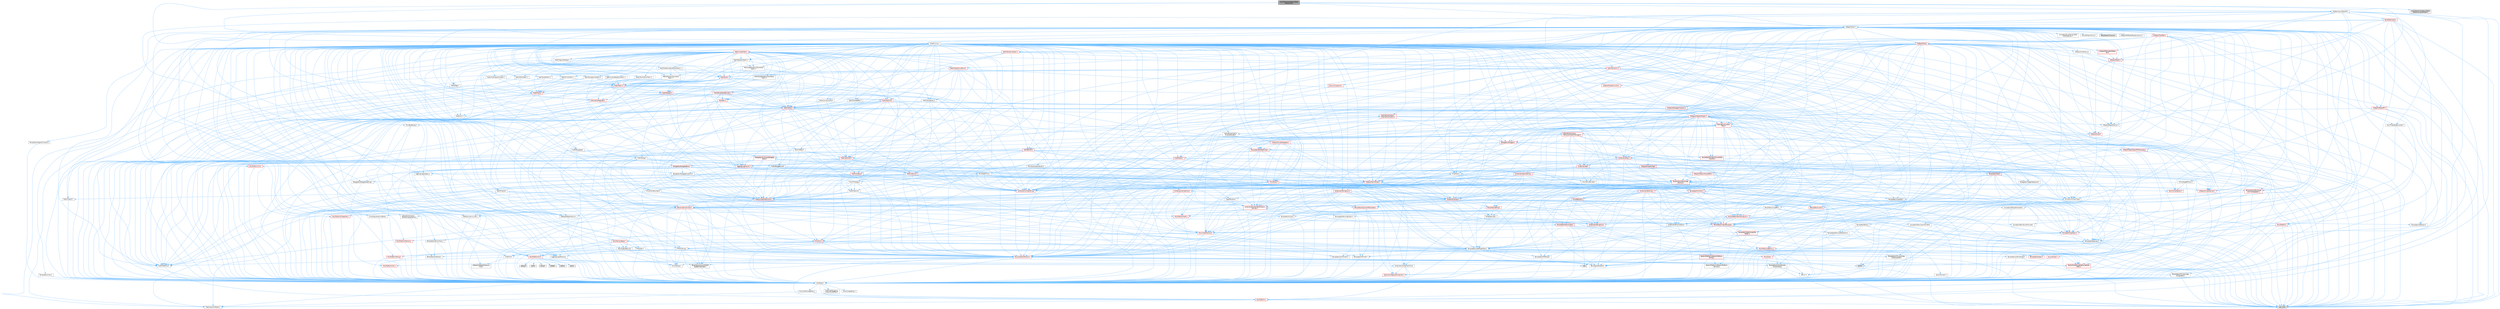 digraph "LevelSequenceLegacyObjectReference.h"
{
 // INTERACTIVE_SVG=YES
 // LATEX_PDF_SIZE
  bgcolor="transparent";
  edge [fontname=Helvetica,fontsize=10,labelfontname=Helvetica,labelfontsize=10];
  node [fontname=Helvetica,fontsize=10,shape=box,height=0.2,width=0.4];
  Node1 [id="Node000001",label="LevelSequenceLegacyObject\lReference.h",height=0.2,width=0.4,color="gray40", fillcolor="grey60", style="filled", fontcolor="black",tooltip=" "];
  Node1 -> Node2 [id="edge1_Node000001_Node000002",color="steelblue1",style="solid",tooltip=" "];
  Node2 [id="Node000002",label="CoreMinimal.h",height=0.2,width=0.4,color="grey40", fillcolor="white", style="filled",URL="$d7/d67/CoreMinimal_8h.html",tooltip=" "];
  Node2 -> Node3 [id="edge2_Node000002_Node000003",color="steelblue1",style="solid",tooltip=" "];
  Node3 [id="Node000003",label="CoreTypes.h",height=0.2,width=0.4,color="grey40", fillcolor="white", style="filled",URL="$dc/dec/CoreTypes_8h.html",tooltip=" "];
  Node3 -> Node4 [id="edge3_Node000003_Node000004",color="steelblue1",style="solid",tooltip=" "];
  Node4 [id="Node000004",label="HAL/Platform.h",height=0.2,width=0.4,color="red", fillcolor="#FFF0F0", style="filled",URL="$d9/dd0/Platform_8h.html",tooltip=" "];
  Node4 -> Node7 [id="edge4_Node000004_Node000007",color="steelblue1",style="solid",tooltip=" "];
  Node7 [id="Node000007",label="type_traits",height=0.2,width=0.4,color="grey60", fillcolor="#E0E0E0", style="filled",tooltip=" "];
  Node4 -> Node8 [id="edge5_Node000004_Node000008",color="steelblue1",style="solid",tooltip=" "];
  Node8 [id="Node000008",label="PreprocessorHelpers.h",height=0.2,width=0.4,color="grey40", fillcolor="white", style="filled",URL="$db/ddb/PreprocessorHelpers_8h.html",tooltip=" "];
  Node3 -> Node14 [id="edge6_Node000003_Node000014",color="steelblue1",style="solid",tooltip=" "];
  Node14 [id="Node000014",label="ProfilingDebugging\l/UMemoryDefines.h",height=0.2,width=0.4,color="grey40", fillcolor="white", style="filled",URL="$d2/da2/UMemoryDefines_8h.html",tooltip=" "];
  Node3 -> Node15 [id="edge7_Node000003_Node000015",color="steelblue1",style="solid",tooltip=" "];
  Node15 [id="Node000015",label="Misc/CoreMiscDefines.h",height=0.2,width=0.4,color="grey40", fillcolor="white", style="filled",URL="$da/d38/CoreMiscDefines_8h.html",tooltip=" "];
  Node15 -> Node4 [id="edge8_Node000015_Node000004",color="steelblue1",style="solid",tooltip=" "];
  Node15 -> Node8 [id="edge9_Node000015_Node000008",color="steelblue1",style="solid",tooltip=" "];
  Node3 -> Node16 [id="edge10_Node000003_Node000016",color="steelblue1",style="solid",tooltip=" "];
  Node16 [id="Node000016",label="Misc/CoreDefines.h",height=0.2,width=0.4,color="grey40", fillcolor="white", style="filled",URL="$d3/dd2/CoreDefines_8h.html",tooltip=" "];
  Node2 -> Node17 [id="edge11_Node000002_Node000017",color="steelblue1",style="solid",tooltip=" "];
  Node17 [id="Node000017",label="CoreFwd.h",height=0.2,width=0.4,color="grey40", fillcolor="white", style="filled",URL="$d1/d1e/CoreFwd_8h.html",tooltip=" "];
  Node17 -> Node3 [id="edge12_Node000017_Node000003",color="steelblue1",style="solid",tooltip=" "];
  Node17 -> Node18 [id="edge13_Node000017_Node000018",color="steelblue1",style="solid",tooltip=" "];
  Node18 [id="Node000018",label="Containers/ContainersFwd.h",height=0.2,width=0.4,color="grey40", fillcolor="white", style="filled",URL="$d4/d0a/ContainersFwd_8h.html",tooltip=" "];
  Node18 -> Node4 [id="edge14_Node000018_Node000004",color="steelblue1",style="solid",tooltip=" "];
  Node18 -> Node3 [id="edge15_Node000018_Node000003",color="steelblue1",style="solid",tooltip=" "];
  Node18 -> Node19 [id="edge16_Node000018_Node000019",color="steelblue1",style="solid",tooltip=" "];
  Node19 [id="Node000019",label="Traits/IsContiguousContainer.h",height=0.2,width=0.4,color="red", fillcolor="#FFF0F0", style="filled",URL="$d5/d3c/IsContiguousContainer_8h.html",tooltip=" "];
  Node19 -> Node3 [id="edge17_Node000019_Node000003",color="steelblue1",style="solid",tooltip=" "];
  Node17 -> Node22 [id="edge18_Node000017_Node000022",color="steelblue1",style="solid",tooltip=" "];
  Node22 [id="Node000022",label="Math/MathFwd.h",height=0.2,width=0.4,color="grey40", fillcolor="white", style="filled",URL="$d2/d10/MathFwd_8h.html",tooltip=" "];
  Node22 -> Node4 [id="edge19_Node000022_Node000004",color="steelblue1",style="solid",tooltip=" "];
  Node17 -> Node23 [id="edge20_Node000017_Node000023",color="steelblue1",style="solid",tooltip=" "];
  Node23 [id="Node000023",label="UObject/UObjectHierarchy\lFwd.h",height=0.2,width=0.4,color="grey40", fillcolor="white", style="filled",URL="$d3/d13/UObjectHierarchyFwd_8h.html",tooltip=" "];
  Node2 -> Node23 [id="edge21_Node000002_Node000023",color="steelblue1",style="solid",tooltip=" "];
  Node2 -> Node18 [id="edge22_Node000002_Node000018",color="steelblue1",style="solid",tooltip=" "];
  Node2 -> Node24 [id="edge23_Node000002_Node000024",color="steelblue1",style="solid",tooltip=" "];
  Node24 [id="Node000024",label="Misc/VarArgs.h",height=0.2,width=0.4,color="grey40", fillcolor="white", style="filled",URL="$d5/d6f/VarArgs_8h.html",tooltip=" "];
  Node24 -> Node3 [id="edge24_Node000024_Node000003",color="steelblue1",style="solid",tooltip=" "];
  Node2 -> Node25 [id="edge25_Node000002_Node000025",color="steelblue1",style="solid",tooltip=" "];
  Node25 [id="Node000025",label="Logging/LogVerbosity.h",height=0.2,width=0.4,color="grey40", fillcolor="white", style="filled",URL="$d2/d8f/LogVerbosity_8h.html",tooltip=" "];
  Node25 -> Node3 [id="edge26_Node000025_Node000003",color="steelblue1",style="solid",tooltip=" "];
  Node2 -> Node26 [id="edge27_Node000002_Node000026",color="steelblue1",style="solid",tooltip=" "];
  Node26 [id="Node000026",label="Misc/OutputDevice.h",height=0.2,width=0.4,color="grey40", fillcolor="white", style="filled",URL="$d7/d32/OutputDevice_8h.html",tooltip=" "];
  Node26 -> Node17 [id="edge28_Node000026_Node000017",color="steelblue1",style="solid",tooltip=" "];
  Node26 -> Node3 [id="edge29_Node000026_Node000003",color="steelblue1",style="solid",tooltip=" "];
  Node26 -> Node25 [id="edge30_Node000026_Node000025",color="steelblue1",style="solid",tooltip=" "];
  Node26 -> Node24 [id="edge31_Node000026_Node000024",color="steelblue1",style="solid",tooltip=" "];
  Node26 -> Node27 [id="edge32_Node000026_Node000027",color="steelblue1",style="solid",tooltip=" "];
  Node27 [id="Node000027",label="Templates/IsArrayOrRefOf\lTypeByPredicate.h",height=0.2,width=0.4,color="grey40", fillcolor="white", style="filled",URL="$d6/da1/IsArrayOrRefOfTypeByPredicate_8h.html",tooltip=" "];
  Node27 -> Node3 [id="edge33_Node000027_Node000003",color="steelblue1",style="solid",tooltip=" "];
  Node26 -> Node28 [id="edge34_Node000026_Node000028",color="steelblue1",style="solid",tooltip=" "];
  Node28 [id="Node000028",label="Templates/IsValidVariadic\lFunctionArg.h",height=0.2,width=0.4,color="grey40", fillcolor="white", style="filled",URL="$d0/dc8/IsValidVariadicFunctionArg_8h.html",tooltip=" "];
  Node28 -> Node3 [id="edge35_Node000028_Node000003",color="steelblue1",style="solid",tooltip=" "];
  Node28 -> Node29 [id="edge36_Node000028_Node000029",color="steelblue1",style="solid",tooltip=" "];
  Node29 [id="Node000029",label="IsEnum.h",height=0.2,width=0.4,color="grey40", fillcolor="white", style="filled",URL="$d4/de5/IsEnum_8h.html",tooltip=" "];
  Node28 -> Node7 [id="edge37_Node000028_Node000007",color="steelblue1",style="solid",tooltip=" "];
  Node26 -> Node30 [id="edge38_Node000026_Node000030",color="steelblue1",style="solid",tooltip=" "];
  Node30 [id="Node000030",label="Traits/IsCharEncodingCompatible\lWith.h",height=0.2,width=0.4,color="red", fillcolor="#FFF0F0", style="filled",URL="$df/dd1/IsCharEncodingCompatibleWith_8h.html",tooltip=" "];
  Node30 -> Node7 [id="edge39_Node000030_Node000007",color="steelblue1",style="solid",tooltip=" "];
  Node2 -> Node32 [id="edge40_Node000002_Node000032",color="steelblue1",style="solid",tooltip=" "];
  Node32 [id="Node000032",label="HAL/PlatformCrt.h",height=0.2,width=0.4,color="red", fillcolor="#FFF0F0", style="filled",URL="$d8/d75/PlatformCrt_8h.html",tooltip=" "];
  Node32 -> Node33 [id="edge41_Node000032_Node000033",color="steelblue1",style="solid",tooltip=" "];
  Node33 [id="Node000033",label="new",height=0.2,width=0.4,color="grey60", fillcolor="#E0E0E0", style="filled",tooltip=" "];
  Node32 -> Node34 [id="edge42_Node000032_Node000034",color="steelblue1",style="solid",tooltip=" "];
  Node34 [id="Node000034",label="wchar.h",height=0.2,width=0.4,color="grey60", fillcolor="#E0E0E0", style="filled",tooltip=" "];
  Node32 -> Node35 [id="edge43_Node000032_Node000035",color="steelblue1",style="solid",tooltip=" "];
  Node35 [id="Node000035",label="stddef.h",height=0.2,width=0.4,color="grey60", fillcolor="#E0E0E0", style="filled",tooltip=" "];
  Node32 -> Node36 [id="edge44_Node000032_Node000036",color="steelblue1",style="solid",tooltip=" "];
  Node36 [id="Node000036",label="stdlib.h",height=0.2,width=0.4,color="grey60", fillcolor="#E0E0E0", style="filled",tooltip=" "];
  Node32 -> Node37 [id="edge45_Node000032_Node000037",color="steelblue1",style="solid",tooltip=" "];
  Node37 [id="Node000037",label="stdio.h",height=0.2,width=0.4,color="grey60", fillcolor="#E0E0E0", style="filled",tooltip=" "];
  Node32 -> Node38 [id="edge46_Node000032_Node000038",color="steelblue1",style="solid",tooltip=" "];
  Node38 [id="Node000038",label="stdarg.h",height=0.2,width=0.4,color="grey60", fillcolor="#E0E0E0", style="filled",tooltip=" "];
  Node32 -> Node39 [id="edge47_Node000032_Node000039",color="steelblue1",style="solid",tooltip=" "];
  Node39 [id="Node000039",label="math.h",height=0.2,width=0.4,color="grey60", fillcolor="#E0E0E0", style="filled",tooltip=" "];
  Node2 -> Node42 [id="edge48_Node000002_Node000042",color="steelblue1",style="solid",tooltip=" "];
  Node42 [id="Node000042",label="HAL/PlatformMisc.h",height=0.2,width=0.4,color="red", fillcolor="#FFF0F0", style="filled",URL="$d0/df5/PlatformMisc_8h.html",tooltip=" "];
  Node42 -> Node3 [id="edge49_Node000042_Node000003",color="steelblue1",style="solid",tooltip=" "];
  Node2 -> Node61 [id="edge50_Node000002_Node000061",color="steelblue1",style="solid",tooltip=" "];
  Node61 [id="Node000061",label="Misc/AssertionMacros.h",height=0.2,width=0.4,color="red", fillcolor="#FFF0F0", style="filled",URL="$d0/dfa/AssertionMacros_8h.html",tooltip=" "];
  Node61 -> Node3 [id="edge51_Node000061_Node000003",color="steelblue1",style="solid",tooltip=" "];
  Node61 -> Node4 [id="edge52_Node000061_Node000004",color="steelblue1",style="solid",tooltip=" "];
  Node61 -> Node42 [id="edge53_Node000061_Node000042",color="steelblue1",style="solid",tooltip=" "];
  Node61 -> Node8 [id="edge54_Node000061_Node000008",color="steelblue1",style="solid",tooltip=" "];
  Node61 -> Node62 [id="edge55_Node000061_Node000062",color="steelblue1",style="solid",tooltip=" "];
  Node62 [id="Node000062",label="Templates/EnableIf.h",height=0.2,width=0.4,color="grey40", fillcolor="white", style="filled",URL="$d7/d60/EnableIf_8h.html",tooltip=" "];
  Node62 -> Node3 [id="edge56_Node000062_Node000003",color="steelblue1",style="solid",tooltip=" "];
  Node61 -> Node27 [id="edge57_Node000061_Node000027",color="steelblue1",style="solid",tooltip=" "];
  Node61 -> Node28 [id="edge58_Node000061_Node000028",color="steelblue1",style="solid",tooltip=" "];
  Node61 -> Node30 [id="edge59_Node000061_Node000030",color="steelblue1",style="solid",tooltip=" "];
  Node61 -> Node24 [id="edge60_Node000061_Node000024",color="steelblue1",style="solid",tooltip=" "];
  Node61 -> Node69 [id="edge61_Node000061_Node000069",color="steelblue1",style="solid",tooltip=" "];
  Node69 [id="Node000069",label="atomic",height=0.2,width=0.4,color="grey60", fillcolor="#E0E0E0", style="filled",tooltip=" "];
  Node2 -> Node70 [id="edge62_Node000002_Node000070",color="steelblue1",style="solid",tooltip=" "];
  Node70 [id="Node000070",label="Templates/IsPointer.h",height=0.2,width=0.4,color="grey40", fillcolor="white", style="filled",URL="$d7/d05/IsPointer_8h.html",tooltip=" "];
  Node70 -> Node3 [id="edge63_Node000070_Node000003",color="steelblue1",style="solid",tooltip=" "];
  Node2 -> Node71 [id="edge64_Node000002_Node000071",color="steelblue1",style="solid",tooltip=" "];
  Node71 [id="Node000071",label="HAL/PlatformMemory.h",height=0.2,width=0.4,color="red", fillcolor="#FFF0F0", style="filled",URL="$de/d68/PlatformMemory_8h.html",tooltip=" "];
  Node71 -> Node3 [id="edge65_Node000071_Node000003",color="steelblue1",style="solid",tooltip=" "];
  Node2 -> Node54 [id="edge66_Node000002_Node000054",color="steelblue1",style="solid",tooltip=" "];
  Node54 [id="Node000054",label="HAL/PlatformAtomics.h",height=0.2,width=0.4,color="red", fillcolor="#FFF0F0", style="filled",URL="$d3/d36/PlatformAtomics_8h.html",tooltip=" "];
  Node54 -> Node3 [id="edge67_Node000054_Node000003",color="steelblue1",style="solid",tooltip=" "];
  Node2 -> Node76 [id="edge68_Node000002_Node000076",color="steelblue1",style="solid",tooltip=" "];
  Node76 [id="Node000076",label="Misc/Exec.h",height=0.2,width=0.4,color="grey40", fillcolor="white", style="filled",URL="$de/ddb/Exec_8h.html",tooltip=" "];
  Node76 -> Node3 [id="edge69_Node000076_Node000003",color="steelblue1",style="solid",tooltip=" "];
  Node76 -> Node61 [id="edge70_Node000076_Node000061",color="steelblue1",style="solid",tooltip=" "];
  Node2 -> Node77 [id="edge71_Node000002_Node000077",color="steelblue1",style="solid",tooltip=" "];
  Node77 [id="Node000077",label="HAL/MemoryBase.h",height=0.2,width=0.4,color="red", fillcolor="#FFF0F0", style="filled",URL="$d6/d9f/MemoryBase_8h.html",tooltip=" "];
  Node77 -> Node3 [id="edge72_Node000077_Node000003",color="steelblue1",style="solid",tooltip=" "];
  Node77 -> Node54 [id="edge73_Node000077_Node000054",color="steelblue1",style="solid",tooltip=" "];
  Node77 -> Node32 [id="edge74_Node000077_Node000032",color="steelblue1",style="solid",tooltip=" "];
  Node77 -> Node76 [id="edge75_Node000077_Node000076",color="steelblue1",style="solid",tooltip=" "];
  Node77 -> Node26 [id="edge76_Node000077_Node000026",color="steelblue1",style="solid",tooltip=" "];
  Node2 -> Node87 [id="edge77_Node000002_Node000087",color="steelblue1",style="solid",tooltip=" "];
  Node87 [id="Node000087",label="HAL/UnrealMemory.h",height=0.2,width=0.4,color="red", fillcolor="#FFF0F0", style="filled",URL="$d9/d96/UnrealMemory_8h.html",tooltip=" "];
  Node87 -> Node3 [id="edge78_Node000087_Node000003",color="steelblue1",style="solid",tooltip=" "];
  Node87 -> Node77 [id="edge79_Node000087_Node000077",color="steelblue1",style="solid",tooltip=" "];
  Node87 -> Node71 [id="edge80_Node000087_Node000071",color="steelblue1",style="solid",tooltip=" "];
  Node87 -> Node70 [id="edge81_Node000087_Node000070",color="steelblue1",style="solid",tooltip=" "];
  Node2 -> Node89 [id="edge82_Node000002_Node000089",color="steelblue1",style="solid",tooltip=" "];
  Node89 [id="Node000089",label="Templates/IsArithmetic.h",height=0.2,width=0.4,color="grey40", fillcolor="white", style="filled",URL="$d2/d5d/IsArithmetic_8h.html",tooltip=" "];
  Node89 -> Node3 [id="edge83_Node000089_Node000003",color="steelblue1",style="solid",tooltip=" "];
  Node2 -> Node83 [id="edge84_Node000002_Node000083",color="steelblue1",style="solid",tooltip=" "];
  Node83 [id="Node000083",label="Templates/AndOrNot.h",height=0.2,width=0.4,color="grey40", fillcolor="white", style="filled",URL="$db/d0a/AndOrNot_8h.html",tooltip=" "];
  Node83 -> Node3 [id="edge85_Node000083_Node000003",color="steelblue1",style="solid",tooltip=" "];
  Node2 -> Node90 [id="edge86_Node000002_Node000090",color="steelblue1",style="solid",tooltip=" "];
  Node90 [id="Node000090",label="Templates/IsPODType.h",height=0.2,width=0.4,color="grey40", fillcolor="white", style="filled",URL="$d7/db1/IsPODType_8h.html",tooltip=" "];
  Node90 -> Node3 [id="edge87_Node000090_Node000003",color="steelblue1",style="solid",tooltip=" "];
  Node2 -> Node91 [id="edge88_Node000002_Node000091",color="steelblue1",style="solid",tooltip=" "];
  Node91 [id="Node000091",label="Templates/IsUECoreType.h",height=0.2,width=0.4,color="grey40", fillcolor="white", style="filled",URL="$d1/db8/IsUECoreType_8h.html",tooltip=" "];
  Node91 -> Node3 [id="edge89_Node000091_Node000003",color="steelblue1",style="solid",tooltip=" "];
  Node91 -> Node7 [id="edge90_Node000091_Node000007",color="steelblue1",style="solid",tooltip=" "];
  Node2 -> Node84 [id="edge91_Node000002_Node000084",color="steelblue1",style="solid",tooltip=" "];
  Node84 [id="Node000084",label="Templates/IsTriviallyCopy\lConstructible.h",height=0.2,width=0.4,color="grey40", fillcolor="white", style="filled",URL="$d3/d78/IsTriviallyCopyConstructible_8h.html",tooltip=" "];
  Node84 -> Node3 [id="edge92_Node000084_Node000003",color="steelblue1",style="solid",tooltip=" "];
  Node84 -> Node7 [id="edge93_Node000084_Node000007",color="steelblue1",style="solid",tooltip=" "];
  Node2 -> Node92 [id="edge94_Node000002_Node000092",color="steelblue1",style="solid",tooltip=" "];
  Node92 [id="Node000092",label="Templates/UnrealTypeTraits.h",height=0.2,width=0.4,color="grey40", fillcolor="white", style="filled",URL="$d2/d2d/UnrealTypeTraits_8h.html",tooltip=" "];
  Node92 -> Node3 [id="edge95_Node000092_Node000003",color="steelblue1",style="solid",tooltip=" "];
  Node92 -> Node70 [id="edge96_Node000092_Node000070",color="steelblue1",style="solid",tooltip=" "];
  Node92 -> Node61 [id="edge97_Node000092_Node000061",color="steelblue1",style="solid",tooltip=" "];
  Node92 -> Node83 [id="edge98_Node000092_Node000083",color="steelblue1",style="solid",tooltip=" "];
  Node92 -> Node62 [id="edge99_Node000092_Node000062",color="steelblue1",style="solid",tooltip=" "];
  Node92 -> Node89 [id="edge100_Node000092_Node000089",color="steelblue1",style="solid",tooltip=" "];
  Node92 -> Node29 [id="edge101_Node000092_Node000029",color="steelblue1",style="solid",tooltip=" "];
  Node92 -> Node93 [id="edge102_Node000092_Node000093",color="steelblue1",style="solid",tooltip=" "];
  Node93 [id="Node000093",label="Templates/Models.h",height=0.2,width=0.4,color="red", fillcolor="#FFF0F0", style="filled",URL="$d3/d0c/Models_8h.html",tooltip=" "];
  Node92 -> Node90 [id="edge103_Node000092_Node000090",color="steelblue1",style="solid",tooltip=" "];
  Node92 -> Node91 [id="edge104_Node000092_Node000091",color="steelblue1",style="solid",tooltip=" "];
  Node92 -> Node84 [id="edge105_Node000092_Node000084",color="steelblue1",style="solid",tooltip=" "];
  Node2 -> Node62 [id="edge106_Node000002_Node000062",color="steelblue1",style="solid",tooltip=" "];
  Node2 -> Node94 [id="edge107_Node000002_Node000094",color="steelblue1",style="solid",tooltip=" "];
  Node94 [id="Node000094",label="Templates/RemoveReference.h",height=0.2,width=0.4,color="grey40", fillcolor="white", style="filled",URL="$da/dbe/RemoveReference_8h.html",tooltip=" "];
  Node94 -> Node3 [id="edge108_Node000094_Node000003",color="steelblue1",style="solid",tooltip=" "];
  Node2 -> Node95 [id="edge109_Node000002_Node000095",color="steelblue1",style="solid",tooltip=" "];
  Node95 [id="Node000095",label="Templates/IntegralConstant.h",height=0.2,width=0.4,color="grey40", fillcolor="white", style="filled",URL="$db/d1b/IntegralConstant_8h.html",tooltip=" "];
  Node95 -> Node3 [id="edge110_Node000095_Node000003",color="steelblue1",style="solid",tooltip=" "];
  Node2 -> Node96 [id="edge111_Node000002_Node000096",color="steelblue1",style="solid",tooltip=" "];
  Node96 [id="Node000096",label="Templates/IsClass.h",height=0.2,width=0.4,color="grey40", fillcolor="white", style="filled",URL="$db/dcb/IsClass_8h.html",tooltip=" "];
  Node96 -> Node3 [id="edge112_Node000096_Node000003",color="steelblue1",style="solid",tooltip=" "];
  Node2 -> Node97 [id="edge113_Node000002_Node000097",color="steelblue1",style="solid",tooltip=" "];
  Node97 [id="Node000097",label="Templates/TypeCompatible\lBytes.h",height=0.2,width=0.4,color="red", fillcolor="#FFF0F0", style="filled",URL="$df/d0a/TypeCompatibleBytes_8h.html",tooltip=" "];
  Node97 -> Node3 [id="edge114_Node000097_Node000003",color="steelblue1",style="solid",tooltip=" "];
  Node97 -> Node33 [id="edge115_Node000097_Node000033",color="steelblue1",style="solid",tooltip=" "];
  Node97 -> Node7 [id="edge116_Node000097_Node000007",color="steelblue1",style="solid",tooltip=" "];
  Node2 -> Node19 [id="edge117_Node000002_Node000019",color="steelblue1",style="solid",tooltip=" "];
  Node2 -> Node98 [id="edge118_Node000002_Node000098",color="steelblue1",style="solid",tooltip=" "];
  Node98 [id="Node000098",label="Templates/UnrealTemplate.h",height=0.2,width=0.4,color="red", fillcolor="#FFF0F0", style="filled",URL="$d4/d24/UnrealTemplate_8h.html",tooltip=" "];
  Node98 -> Node3 [id="edge119_Node000098_Node000003",color="steelblue1",style="solid",tooltip=" "];
  Node98 -> Node70 [id="edge120_Node000098_Node000070",color="steelblue1",style="solid",tooltip=" "];
  Node98 -> Node87 [id="edge121_Node000098_Node000087",color="steelblue1",style="solid",tooltip=" "];
  Node98 -> Node92 [id="edge122_Node000098_Node000092",color="steelblue1",style="solid",tooltip=" "];
  Node98 -> Node94 [id="edge123_Node000098_Node000094",color="steelblue1",style="solid",tooltip=" "];
  Node98 -> Node64 [id="edge124_Node000098_Node000064",color="steelblue1",style="solid",tooltip=" "];
  Node64 [id="Node000064",label="Templates/Requires.h",height=0.2,width=0.4,color="grey40", fillcolor="white", style="filled",URL="$dc/d96/Requires_8h.html",tooltip=" "];
  Node64 -> Node62 [id="edge125_Node000064_Node000062",color="steelblue1",style="solid",tooltip=" "];
  Node64 -> Node7 [id="edge126_Node000064_Node000007",color="steelblue1",style="solid",tooltip=" "];
  Node98 -> Node97 [id="edge127_Node000098_Node000097",color="steelblue1",style="solid",tooltip=" "];
  Node98 -> Node19 [id="edge128_Node000098_Node000019",color="steelblue1",style="solid",tooltip=" "];
  Node98 -> Node7 [id="edge129_Node000098_Node000007",color="steelblue1",style="solid",tooltip=" "];
  Node2 -> Node47 [id="edge130_Node000002_Node000047",color="steelblue1",style="solid",tooltip=" "];
  Node47 [id="Node000047",label="Math/NumericLimits.h",height=0.2,width=0.4,color="grey40", fillcolor="white", style="filled",URL="$df/d1b/NumericLimits_8h.html",tooltip=" "];
  Node47 -> Node3 [id="edge131_Node000047_Node000003",color="steelblue1",style="solid",tooltip=" "];
  Node2 -> Node102 [id="edge132_Node000002_Node000102",color="steelblue1",style="solid",tooltip=" "];
  Node102 [id="Node000102",label="HAL/PlatformMath.h",height=0.2,width=0.4,color="red", fillcolor="#FFF0F0", style="filled",URL="$dc/d53/PlatformMath_8h.html",tooltip=" "];
  Node102 -> Node3 [id="edge133_Node000102_Node000003",color="steelblue1",style="solid",tooltip=" "];
  Node2 -> Node85 [id="edge134_Node000002_Node000085",color="steelblue1",style="solid",tooltip=" "];
  Node85 [id="Node000085",label="Templates/IsTriviallyCopy\lAssignable.h",height=0.2,width=0.4,color="grey40", fillcolor="white", style="filled",URL="$d2/df2/IsTriviallyCopyAssignable_8h.html",tooltip=" "];
  Node85 -> Node3 [id="edge135_Node000085_Node000003",color="steelblue1",style="solid",tooltip=" "];
  Node85 -> Node7 [id="edge136_Node000085_Node000007",color="steelblue1",style="solid",tooltip=" "];
  Node2 -> Node110 [id="edge137_Node000002_Node000110",color="steelblue1",style="solid",tooltip=" "];
  Node110 [id="Node000110",label="Templates/MemoryOps.h",height=0.2,width=0.4,color="red", fillcolor="#FFF0F0", style="filled",URL="$db/dea/MemoryOps_8h.html",tooltip=" "];
  Node110 -> Node3 [id="edge138_Node000110_Node000003",color="steelblue1",style="solid",tooltip=" "];
  Node110 -> Node87 [id="edge139_Node000110_Node000087",color="steelblue1",style="solid",tooltip=" "];
  Node110 -> Node85 [id="edge140_Node000110_Node000085",color="steelblue1",style="solid",tooltip=" "];
  Node110 -> Node84 [id="edge141_Node000110_Node000084",color="steelblue1",style="solid",tooltip=" "];
  Node110 -> Node64 [id="edge142_Node000110_Node000064",color="steelblue1",style="solid",tooltip=" "];
  Node110 -> Node92 [id="edge143_Node000110_Node000092",color="steelblue1",style="solid",tooltip=" "];
  Node110 -> Node33 [id="edge144_Node000110_Node000033",color="steelblue1",style="solid",tooltip=" "];
  Node110 -> Node7 [id="edge145_Node000110_Node000007",color="steelblue1",style="solid",tooltip=" "];
  Node2 -> Node111 [id="edge146_Node000002_Node000111",color="steelblue1",style="solid",tooltip=" "];
  Node111 [id="Node000111",label="Containers/ContainerAllocation\lPolicies.h",height=0.2,width=0.4,color="red", fillcolor="#FFF0F0", style="filled",URL="$d7/dff/ContainerAllocationPolicies_8h.html",tooltip=" "];
  Node111 -> Node3 [id="edge147_Node000111_Node000003",color="steelblue1",style="solid",tooltip=" "];
  Node111 -> Node111 [id="edge148_Node000111_Node000111",color="steelblue1",style="solid",tooltip=" "];
  Node111 -> Node102 [id="edge149_Node000111_Node000102",color="steelblue1",style="solid",tooltip=" "];
  Node111 -> Node87 [id="edge150_Node000111_Node000087",color="steelblue1",style="solid",tooltip=" "];
  Node111 -> Node47 [id="edge151_Node000111_Node000047",color="steelblue1",style="solid",tooltip=" "];
  Node111 -> Node61 [id="edge152_Node000111_Node000061",color="steelblue1",style="solid",tooltip=" "];
  Node111 -> Node110 [id="edge153_Node000111_Node000110",color="steelblue1",style="solid",tooltip=" "];
  Node111 -> Node97 [id="edge154_Node000111_Node000097",color="steelblue1",style="solid",tooltip=" "];
  Node111 -> Node7 [id="edge155_Node000111_Node000007",color="steelblue1",style="solid",tooltip=" "];
  Node2 -> Node114 [id="edge156_Node000002_Node000114",color="steelblue1",style="solid",tooltip=" "];
  Node114 [id="Node000114",label="Templates/IsEnumClass.h",height=0.2,width=0.4,color="grey40", fillcolor="white", style="filled",URL="$d7/d15/IsEnumClass_8h.html",tooltip=" "];
  Node114 -> Node3 [id="edge157_Node000114_Node000003",color="steelblue1",style="solid",tooltip=" "];
  Node114 -> Node83 [id="edge158_Node000114_Node000083",color="steelblue1",style="solid",tooltip=" "];
  Node2 -> Node115 [id="edge159_Node000002_Node000115",color="steelblue1",style="solid",tooltip=" "];
  Node115 [id="Node000115",label="HAL/PlatformProperties.h",height=0.2,width=0.4,color="red", fillcolor="#FFF0F0", style="filled",URL="$d9/db0/PlatformProperties_8h.html",tooltip=" "];
  Node115 -> Node3 [id="edge160_Node000115_Node000003",color="steelblue1",style="solid",tooltip=" "];
  Node2 -> Node118 [id="edge161_Node000002_Node000118",color="steelblue1",style="solid",tooltip=" "];
  Node118 [id="Node000118",label="Misc/EngineVersionBase.h",height=0.2,width=0.4,color="grey40", fillcolor="white", style="filled",URL="$d5/d2b/EngineVersionBase_8h.html",tooltip=" "];
  Node118 -> Node3 [id="edge162_Node000118_Node000003",color="steelblue1",style="solid",tooltip=" "];
  Node2 -> Node119 [id="edge163_Node000002_Node000119",color="steelblue1",style="solid",tooltip=" "];
  Node119 [id="Node000119",label="Internationalization\l/TextNamespaceFwd.h",height=0.2,width=0.4,color="grey40", fillcolor="white", style="filled",URL="$d8/d97/TextNamespaceFwd_8h.html",tooltip=" "];
  Node119 -> Node3 [id="edge164_Node000119_Node000003",color="steelblue1",style="solid",tooltip=" "];
  Node2 -> Node120 [id="edge165_Node000002_Node000120",color="steelblue1",style="solid",tooltip=" "];
  Node120 [id="Node000120",label="Serialization/Archive.h",height=0.2,width=0.4,color="red", fillcolor="#FFF0F0", style="filled",URL="$d7/d3b/Archive_8h.html",tooltip=" "];
  Node120 -> Node17 [id="edge166_Node000120_Node000017",color="steelblue1",style="solid",tooltip=" "];
  Node120 -> Node3 [id="edge167_Node000120_Node000003",color="steelblue1",style="solid",tooltip=" "];
  Node120 -> Node115 [id="edge168_Node000120_Node000115",color="steelblue1",style="solid",tooltip=" "];
  Node120 -> Node119 [id="edge169_Node000120_Node000119",color="steelblue1",style="solid",tooltip=" "];
  Node120 -> Node22 [id="edge170_Node000120_Node000022",color="steelblue1",style="solid",tooltip=" "];
  Node120 -> Node61 [id="edge171_Node000120_Node000061",color="steelblue1",style="solid",tooltip=" "];
  Node120 -> Node118 [id="edge172_Node000120_Node000118",color="steelblue1",style="solid",tooltip=" "];
  Node120 -> Node24 [id="edge173_Node000120_Node000024",color="steelblue1",style="solid",tooltip=" "];
  Node120 -> Node62 [id="edge174_Node000120_Node000062",color="steelblue1",style="solid",tooltip=" "];
  Node120 -> Node27 [id="edge175_Node000120_Node000027",color="steelblue1",style="solid",tooltip=" "];
  Node120 -> Node114 [id="edge176_Node000120_Node000114",color="steelblue1",style="solid",tooltip=" "];
  Node120 -> Node28 [id="edge177_Node000120_Node000028",color="steelblue1",style="solid",tooltip=" "];
  Node120 -> Node98 [id="edge178_Node000120_Node000098",color="steelblue1",style="solid",tooltip=" "];
  Node120 -> Node30 [id="edge179_Node000120_Node000030",color="steelblue1",style="solid",tooltip=" "];
  Node120 -> Node123 [id="edge180_Node000120_Node000123",color="steelblue1",style="solid",tooltip=" "];
  Node123 [id="Node000123",label="UObject/ObjectVersion.h",height=0.2,width=0.4,color="grey40", fillcolor="white", style="filled",URL="$da/d63/ObjectVersion_8h.html",tooltip=" "];
  Node123 -> Node3 [id="edge181_Node000123_Node000003",color="steelblue1",style="solid",tooltip=" "];
  Node2 -> Node124 [id="edge182_Node000002_Node000124",color="steelblue1",style="solid",tooltip=" "];
  Node124 [id="Node000124",label="Templates/Less.h",height=0.2,width=0.4,color="grey40", fillcolor="white", style="filled",URL="$de/dc8/Less_8h.html",tooltip=" "];
  Node124 -> Node3 [id="edge183_Node000124_Node000003",color="steelblue1",style="solid",tooltip=" "];
  Node124 -> Node98 [id="edge184_Node000124_Node000098",color="steelblue1",style="solid",tooltip=" "];
  Node2 -> Node125 [id="edge185_Node000002_Node000125",color="steelblue1",style="solid",tooltip=" "];
  Node125 [id="Node000125",label="Templates/Sorting.h",height=0.2,width=0.4,color="red", fillcolor="#FFF0F0", style="filled",URL="$d3/d9e/Sorting_8h.html",tooltip=" "];
  Node125 -> Node3 [id="edge186_Node000125_Node000003",color="steelblue1",style="solid",tooltip=" "];
  Node125 -> Node102 [id="edge187_Node000125_Node000102",color="steelblue1",style="solid",tooltip=" "];
  Node125 -> Node124 [id="edge188_Node000125_Node000124",color="steelblue1",style="solid",tooltip=" "];
  Node2 -> Node136 [id="edge189_Node000002_Node000136",color="steelblue1",style="solid",tooltip=" "];
  Node136 [id="Node000136",label="Misc/Char.h",height=0.2,width=0.4,color="red", fillcolor="#FFF0F0", style="filled",URL="$d0/d58/Char_8h.html",tooltip=" "];
  Node136 -> Node3 [id="edge190_Node000136_Node000003",color="steelblue1",style="solid",tooltip=" "];
  Node136 -> Node7 [id="edge191_Node000136_Node000007",color="steelblue1",style="solid",tooltip=" "];
  Node2 -> Node139 [id="edge192_Node000002_Node000139",color="steelblue1",style="solid",tooltip=" "];
  Node139 [id="Node000139",label="GenericPlatform/GenericPlatform\lStricmp.h",height=0.2,width=0.4,color="grey40", fillcolor="white", style="filled",URL="$d2/d86/GenericPlatformStricmp_8h.html",tooltip=" "];
  Node139 -> Node3 [id="edge193_Node000139_Node000003",color="steelblue1",style="solid",tooltip=" "];
  Node2 -> Node140 [id="edge194_Node000002_Node000140",color="steelblue1",style="solid",tooltip=" "];
  Node140 [id="Node000140",label="GenericPlatform/GenericPlatform\lString.h",height=0.2,width=0.4,color="red", fillcolor="#FFF0F0", style="filled",URL="$dd/d20/GenericPlatformString_8h.html",tooltip=" "];
  Node140 -> Node3 [id="edge195_Node000140_Node000003",color="steelblue1",style="solid",tooltip=" "];
  Node140 -> Node139 [id="edge196_Node000140_Node000139",color="steelblue1",style="solid",tooltip=" "];
  Node140 -> Node62 [id="edge197_Node000140_Node000062",color="steelblue1",style="solid",tooltip=" "];
  Node140 -> Node30 [id="edge198_Node000140_Node000030",color="steelblue1",style="solid",tooltip=" "];
  Node140 -> Node7 [id="edge199_Node000140_Node000007",color="steelblue1",style="solid",tooltip=" "];
  Node2 -> Node73 [id="edge200_Node000002_Node000073",color="steelblue1",style="solid",tooltip=" "];
  Node73 [id="Node000073",label="HAL/PlatformString.h",height=0.2,width=0.4,color="red", fillcolor="#FFF0F0", style="filled",URL="$db/db5/PlatformString_8h.html",tooltip=" "];
  Node73 -> Node3 [id="edge201_Node000073_Node000003",color="steelblue1",style="solid",tooltip=" "];
  Node2 -> Node143 [id="edge202_Node000002_Node000143",color="steelblue1",style="solid",tooltip=" "];
  Node143 [id="Node000143",label="Misc/CString.h",height=0.2,width=0.4,color="grey40", fillcolor="white", style="filled",URL="$d2/d49/CString_8h.html",tooltip=" "];
  Node143 -> Node3 [id="edge203_Node000143_Node000003",color="steelblue1",style="solid",tooltip=" "];
  Node143 -> Node32 [id="edge204_Node000143_Node000032",color="steelblue1",style="solid",tooltip=" "];
  Node143 -> Node73 [id="edge205_Node000143_Node000073",color="steelblue1",style="solid",tooltip=" "];
  Node143 -> Node61 [id="edge206_Node000143_Node000061",color="steelblue1",style="solid",tooltip=" "];
  Node143 -> Node136 [id="edge207_Node000143_Node000136",color="steelblue1",style="solid",tooltip=" "];
  Node143 -> Node24 [id="edge208_Node000143_Node000024",color="steelblue1",style="solid",tooltip=" "];
  Node143 -> Node27 [id="edge209_Node000143_Node000027",color="steelblue1",style="solid",tooltip=" "];
  Node143 -> Node28 [id="edge210_Node000143_Node000028",color="steelblue1",style="solid",tooltip=" "];
  Node143 -> Node30 [id="edge211_Node000143_Node000030",color="steelblue1",style="solid",tooltip=" "];
  Node2 -> Node144 [id="edge212_Node000002_Node000144",color="steelblue1",style="solid",tooltip=" "];
  Node144 [id="Node000144",label="Misc/Crc.h",height=0.2,width=0.4,color="red", fillcolor="#FFF0F0", style="filled",URL="$d4/dd2/Crc_8h.html",tooltip=" "];
  Node144 -> Node3 [id="edge213_Node000144_Node000003",color="steelblue1",style="solid",tooltip=" "];
  Node144 -> Node73 [id="edge214_Node000144_Node000073",color="steelblue1",style="solid",tooltip=" "];
  Node144 -> Node61 [id="edge215_Node000144_Node000061",color="steelblue1",style="solid",tooltip=" "];
  Node144 -> Node143 [id="edge216_Node000144_Node000143",color="steelblue1",style="solid",tooltip=" "];
  Node144 -> Node136 [id="edge217_Node000144_Node000136",color="steelblue1",style="solid",tooltip=" "];
  Node144 -> Node92 [id="edge218_Node000144_Node000092",color="steelblue1",style="solid",tooltip=" "];
  Node2 -> Node135 [id="edge219_Node000002_Node000135",color="steelblue1",style="solid",tooltip=" "];
  Node135 [id="Node000135",label="Math/UnrealMathUtility.h",height=0.2,width=0.4,color="red", fillcolor="#FFF0F0", style="filled",URL="$db/db8/UnrealMathUtility_8h.html",tooltip=" "];
  Node135 -> Node3 [id="edge220_Node000135_Node000003",color="steelblue1",style="solid",tooltip=" "];
  Node135 -> Node61 [id="edge221_Node000135_Node000061",color="steelblue1",style="solid",tooltip=" "];
  Node135 -> Node102 [id="edge222_Node000135_Node000102",color="steelblue1",style="solid",tooltip=" "];
  Node135 -> Node22 [id="edge223_Node000135_Node000022",color="steelblue1",style="solid",tooltip=" "];
  Node135 -> Node64 [id="edge224_Node000135_Node000064",color="steelblue1",style="solid",tooltip=" "];
  Node2 -> Node145 [id="edge225_Node000002_Node000145",color="steelblue1",style="solid",tooltip=" "];
  Node145 [id="Node000145",label="Containers/UnrealString.h",height=0.2,width=0.4,color="red", fillcolor="#FFF0F0", style="filled",URL="$d5/dba/UnrealString_8h.html",tooltip=" "];
  Node2 -> Node149 [id="edge226_Node000002_Node000149",color="steelblue1",style="solid",tooltip=" "];
  Node149 [id="Node000149",label="Containers/Array.h",height=0.2,width=0.4,color="red", fillcolor="#FFF0F0", style="filled",URL="$df/dd0/Array_8h.html",tooltip=" "];
  Node149 -> Node3 [id="edge227_Node000149_Node000003",color="steelblue1",style="solid",tooltip=" "];
  Node149 -> Node61 [id="edge228_Node000149_Node000061",color="steelblue1",style="solid",tooltip=" "];
  Node149 -> Node87 [id="edge229_Node000149_Node000087",color="steelblue1",style="solid",tooltip=" "];
  Node149 -> Node92 [id="edge230_Node000149_Node000092",color="steelblue1",style="solid",tooltip=" "];
  Node149 -> Node98 [id="edge231_Node000149_Node000098",color="steelblue1",style="solid",tooltip=" "];
  Node149 -> Node111 [id="edge232_Node000149_Node000111",color="steelblue1",style="solid",tooltip=" "];
  Node149 -> Node120 [id="edge233_Node000149_Node000120",color="steelblue1",style="solid",tooltip=" "];
  Node149 -> Node170 [id="edge234_Node000149_Node000170",color="steelblue1",style="solid",tooltip=" "];
  Node170 [id="Node000170",label="Concepts/GetTypeHashable.h",height=0.2,width=0.4,color="grey40", fillcolor="white", style="filled",URL="$d3/da2/GetTypeHashable_8h.html",tooltip=" "];
  Node170 -> Node3 [id="edge235_Node000170_Node000003",color="steelblue1",style="solid",tooltip=" "];
  Node170 -> Node161 [id="edge236_Node000170_Node000161",color="steelblue1",style="solid",tooltip=" "];
  Node161 [id="Node000161",label="Templates/TypeHash.h",height=0.2,width=0.4,color="red", fillcolor="#FFF0F0", style="filled",URL="$d1/d62/TypeHash_8h.html",tooltip=" "];
  Node161 -> Node3 [id="edge237_Node000161_Node000003",color="steelblue1",style="solid",tooltip=" "];
  Node161 -> Node64 [id="edge238_Node000161_Node000064",color="steelblue1",style="solid",tooltip=" "];
  Node161 -> Node144 [id="edge239_Node000161_Node000144",color="steelblue1",style="solid",tooltip=" "];
  Node161 -> Node7 [id="edge240_Node000161_Node000007",color="steelblue1",style="solid",tooltip=" "];
  Node149 -> Node128 [id="edge241_Node000149_Node000128",color="steelblue1",style="solid",tooltip=" "];
  Node128 [id="Node000128",label="Templates/Invoke.h",height=0.2,width=0.4,color="red", fillcolor="#FFF0F0", style="filled",URL="$d7/deb/Invoke_8h.html",tooltip=" "];
  Node128 -> Node3 [id="edge242_Node000128_Node000003",color="steelblue1",style="solid",tooltip=" "];
  Node128 -> Node98 [id="edge243_Node000128_Node000098",color="steelblue1",style="solid",tooltip=" "];
  Node128 -> Node7 [id="edge244_Node000128_Node000007",color="steelblue1",style="solid",tooltip=" "];
  Node149 -> Node124 [id="edge245_Node000149_Node000124",color="steelblue1",style="solid",tooltip=" "];
  Node149 -> Node64 [id="edge246_Node000149_Node000064",color="steelblue1",style="solid",tooltip=" "];
  Node149 -> Node125 [id="edge247_Node000149_Node000125",color="steelblue1",style="solid",tooltip=" "];
  Node149 -> Node172 [id="edge248_Node000149_Node000172",color="steelblue1",style="solid",tooltip=" "];
  Node172 [id="Node000172",label="Templates/AlignmentTemplates.h",height=0.2,width=0.4,color="red", fillcolor="#FFF0F0", style="filled",URL="$dd/d32/AlignmentTemplates_8h.html",tooltip=" "];
  Node172 -> Node3 [id="edge249_Node000172_Node000003",color="steelblue1",style="solid",tooltip=" "];
  Node172 -> Node70 [id="edge250_Node000172_Node000070",color="steelblue1",style="solid",tooltip=" "];
  Node149 -> Node7 [id="edge251_Node000149_Node000007",color="steelblue1",style="solid",tooltip=" "];
  Node2 -> Node173 [id="edge252_Node000002_Node000173",color="steelblue1",style="solid",tooltip=" "];
  Node173 [id="Node000173",label="Misc/FrameNumber.h",height=0.2,width=0.4,color="grey40", fillcolor="white", style="filled",URL="$dd/dbd/FrameNumber_8h.html",tooltip=" "];
  Node173 -> Node3 [id="edge253_Node000173_Node000003",color="steelblue1",style="solid",tooltip=" "];
  Node173 -> Node47 [id="edge254_Node000173_Node000047",color="steelblue1",style="solid",tooltip=" "];
  Node173 -> Node135 [id="edge255_Node000173_Node000135",color="steelblue1",style="solid",tooltip=" "];
  Node173 -> Node62 [id="edge256_Node000173_Node000062",color="steelblue1",style="solid",tooltip=" "];
  Node173 -> Node92 [id="edge257_Node000173_Node000092",color="steelblue1",style="solid",tooltip=" "];
  Node2 -> Node174 [id="edge258_Node000002_Node000174",color="steelblue1",style="solid",tooltip=" "];
  Node174 [id="Node000174",label="Misc/Timespan.h",height=0.2,width=0.4,color="grey40", fillcolor="white", style="filled",URL="$da/dd9/Timespan_8h.html",tooltip=" "];
  Node174 -> Node3 [id="edge259_Node000174_Node000003",color="steelblue1",style="solid",tooltip=" "];
  Node174 -> Node175 [id="edge260_Node000174_Node000175",color="steelblue1",style="solid",tooltip=" "];
  Node175 [id="Node000175",label="Math/Interval.h",height=0.2,width=0.4,color="grey40", fillcolor="white", style="filled",URL="$d1/d55/Interval_8h.html",tooltip=" "];
  Node175 -> Node3 [id="edge261_Node000175_Node000003",color="steelblue1",style="solid",tooltip=" "];
  Node175 -> Node89 [id="edge262_Node000175_Node000089",color="steelblue1",style="solid",tooltip=" "];
  Node175 -> Node92 [id="edge263_Node000175_Node000092",color="steelblue1",style="solid",tooltip=" "];
  Node175 -> Node47 [id="edge264_Node000175_Node000047",color="steelblue1",style="solid",tooltip=" "];
  Node175 -> Node135 [id="edge265_Node000175_Node000135",color="steelblue1",style="solid",tooltip=" "];
  Node174 -> Node135 [id="edge266_Node000174_Node000135",color="steelblue1",style="solid",tooltip=" "];
  Node174 -> Node61 [id="edge267_Node000174_Node000061",color="steelblue1",style="solid",tooltip=" "];
  Node2 -> Node176 [id="edge268_Node000002_Node000176",color="steelblue1",style="solid",tooltip=" "];
  Node176 [id="Node000176",label="Containers/StringConv.h",height=0.2,width=0.4,color="red", fillcolor="#FFF0F0", style="filled",URL="$d3/ddf/StringConv_8h.html",tooltip=" "];
  Node176 -> Node3 [id="edge269_Node000176_Node000003",color="steelblue1",style="solid",tooltip=" "];
  Node176 -> Node61 [id="edge270_Node000176_Node000061",color="steelblue1",style="solid",tooltip=" "];
  Node176 -> Node111 [id="edge271_Node000176_Node000111",color="steelblue1",style="solid",tooltip=" "];
  Node176 -> Node149 [id="edge272_Node000176_Node000149",color="steelblue1",style="solid",tooltip=" "];
  Node176 -> Node143 [id="edge273_Node000176_Node000143",color="steelblue1",style="solid",tooltip=" "];
  Node176 -> Node177 [id="edge274_Node000176_Node000177",color="steelblue1",style="solid",tooltip=" "];
  Node177 [id="Node000177",label="Templates/IsArray.h",height=0.2,width=0.4,color="grey40", fillcolor="white", style="filled",URL="$d8/d8d/IsArray_8h.html",tooltip=" "];
  Node177 -> Node3 [id="edge275_Node000177_Node000003",color="steelblue1",style="solid",tooltip=" "];
  Node176 -> Node98 [id="edge276_Node000176_Node000098",color="steelblue1",style="solid",tooltip=" "];
  Node176 -> Node92 [id="edge277_Node000176_Node000092",color="steelblue1",style="solid",tooltip=" "];
  Node176 -> Node30 [id="edge278_Node000176_Node000030",color="steelblue1",style="solid",tooltip=" "];
  Node176 -> Node19 [id="edge279_Node000176_Node000019",color="steelblue1",style="solid",tooltip=" "];
  Node176 -> Node7 [id="edge280_Node000176_Node000007",color="steelblue1",style="solid",tooltip=" "];
  Node2 -> Node178 [id="edge281_Node000002_Node000178",color="steelblue1",style="solid",tooltip=" "];
  Node178 [id="Node000178",label="UObject/UnrealNames.h",height=0.2,width=0.4,color="red", fillcolor="#FFF0F0", style="filled",URL="$d8/db1/UnrealNames_8h.html",tooltip=" "];
  Node178 -> Node3 [id="edge282_Node000178_Node000003",color="steelblue1",style="solid",tooltip=" "];
  Node2 -> Node180 [id="edge283_Node000002_Node000180",color="steelblue1",style="solid",tooltip=" "];
  Node180 [id="Node000180",label="UObject/NameTypes.h",height=0.2,width=0.4,color="red", fillcolor="#FFF0F0", style="filled",URL="$d6/d35/NameTypes_8h.html",tooltip=" "];
  Node180 -> Node3 [id="edge284_Node000180_Node000003",color="steelblue1",style="solid",tooltip=" "];
  Node180 -> Node61 [id="edge285_Node000180_Node000061",color="steelblue1",style="solid",tooltip=" "];
  Node180 -> Node87 [id="edge286_Node000180_Node000087",color="steelblue1",style="solid",tooltip=" "];
  Node180 -> Node92 [id="edge287_Node000180_Node000092",color="steelblue1",style="solid",tooltip=" "];
  Node180 -> Node98 [id="edge288_Node000180_Node000098",color="steelblue1",style="solid",tooltip=" "];
  Node180 -> Node145 [id="edge289_Node000180_Node000145",color="steelblue1",style="solid",tooltip=" "];
  Node180 -> Node181 [id="edge290_Node000180_Node000181",color="steelblue1",style="solid",tooltip=" "];
  Node181 [id="Node000181",label="HAL/CriticalSection.h",height=0.2,width=0.4,color="red", fillcolor="#FFF0F0", style="filled",URL="$d6/d90/CriticalSection_8h.html",tooltip=" "];
  Node180 -> Node176 [id="edge291_Node000180_Node000176",color="steelblue1",style="solid",tooltip=" "];
  Node180 -> Node44 [id="edge292_Node000180_Node000044",color="steelblue1",style="solid",tooltip=" "];
  Node44 [id="Node000044",label="Containers/StringFwd.h",height=0.2,width=0.4,color="red", fillcolor="#FFF0F0", style="filled",URL="$df/d37/StringFwd_8h.html",tooltip=" "];
  Node44 -> Node3 [id="edge293_Node000044_Node000003",color="steelblue1",style="solid",tooltip=" "];
  Node44 -> Node19 [id="edge294_Node000044_Node000019",color="steelblue1",style="solid",tooltip=" "];
  Node180 -> Node178 [id="edge295_Node000180_Node000178",color="steelblue1",style="solid",tooltip=" "];
  Node180 -> Node157 [id="edge296_Node000180_Node000157",color="steelblue1",style="solid",tooltip=" "];
  Node157 [id="Node000157",label="Serialization/MemoryLayout.h",height=0.2,width=0.4,color="red", fillcolor="#FFF0F0", style="filled",URL="$d7/d66/MemoryLayout_8h.html",tooltip=" "];
  Node157 -> Node158 [id="edge297_Node000157_Node000158",color="steelblue1",style="solid",tooltip=" "];
  Node158 [id="Node000158",label="Concepts/StaticClassProvider.h",height=0.2,width=0.4,color="grey40", fillcolor="white", style="filled",URL="$dd/d83/StaticClassProvider_8h.html",tooltip=" "];
  Node157 -> Node159 [id="edge298_Node000157_Node000159",color="steelblue1",style="solid",tooltip=" "];
  Node159 [id="Node000159",label="Concepts/StaticStructProvider.h",height=0.2,width=0.4,color="grey40", fillcolor="white", style="filled",URL="$d5/d77/StaticStructProvider_8h.html",tooltip=" "];
  Node157 -> Node160 [id="edge299_Node000157_Node000160",color="steelblue1",style="solid",tooltip=" "];
  Node160 [id="Node000160",label="Containers/EnumAsByte.h",height=0.2,width=0.4,color="grey40", fillcolor="white", style="filled",URL="$d6/d9a/EnumAsByte_8h.html",tooltip=" "];
  Node160 -> Node3 [id="edge300_Node000160_Node000003",color="steelblue1",style="solid",tooltip=" "];
  Node160 -> Node90 [id="edge301_Node000160_Node000090",color="steelblue1",style="solid",tooltip=" "];
  Node160 -> Node161 [id="edge302_Node000160_Node000161",color="steelblue1",style="solid",tooltip=" "];
  Node157 -> Node44 [id="edge303_Node000157_Node000044",color="steelblue1",style="solid",tooltip=" "];
  Node157 -> Node87 [id="edge304_Node000157_Node000087",color="steelblue1",style="solid",tooltip=" "];
  Node157 -> Node62 [id="edge305_Node000157_Node000062",color="steelblue1",style="solid",tooltip=" "];
  Node157 -> Node164 [id="edge306_Node000157_Node000164",color="steelblue1",style="solid",tooltip=" "];
  Node164 [id="Node000164",label="Templates/IsAbstract.h",height=0.2,width=0.4,color="grey40", fillcolor="white", style="filled",URL="$d8/db7/IsAbstract_8h.html",tooltip=" "];
  Node157 -> Node93 [id="edge307_Node000157_Node000093",color="steelblue1",style="solid",tooltip=" "];
  Node157 -> Node98 [id="edge308_Node000157_Node000098",color="steelblue1",style="solid",tooltip=" "];
  Node2 -> Node188 [id="edge309_Node000002_Node000188",color="steelblue1",style="solid",tooltip=" "];
  Node188 [id="Node000188",label="Misc/Parse.h",height=0.2,width=0.4,color="red", fillcolor="#FFF0F0", style="filled",URL="$dc/d71/Parse_8h.html",tooltip=" "];
  Node188 -> Node44 [id="edge310_Node000188_Node000044",color="steelblue1",style="solid",tooltip=" "];
  Node188 -> Node145 [id="edge311_Node000188_Node000145",color="steelblue1",style="solid",tooltip=" "];
  Node188 -> Node3 [id="edge312_Node000188_Node000003",color="steelblue1",style="solid",tooltip=" "];
  Node188 -> Node32 [id="edge313_Node000188_Node000032",color="steelblue1",style="solid",tooltip=" "];
  Node188 -> Node49 [id="edge314_Node000188_Node000049",color="steelblue1",style="solid",tooltip=" "];
  Node49 [id="Node000049",label="Misc/EnumClassFlags.h",height=0.2,width=0.4,color="grey40", fillcolor="white", style="filled",URL="$d8/de7/EnumClassFlags_8h.html",tooltip=" "];
  Node188 -> Node189 [id="edge315_Node000188_Node000189",color="steelblue1",style="solid",tooltip=" "];
  Node189 [id="Node000189",label="Templates/Function.h",height=0.2,width=0.4,color="red", fillcolor="#FFF0F0", style="filled",URL="$df/df5/Function_8h.html",tooltip=" "];
  Node189 -> Node3 [id="edge316_Node000189_Node000003",color="steelblue1",style="solid",tooltip=" "];
  Node189 -> Node61 [id="edge317_Node000189_Node000061",color="steelblue1",style="solid",tooltip=" "];
  Node189 -> Node87 [id="edge318_Node000189_Node000087",color="steelblue1",style="solid",tooltip=" "];
  Node189 -> Node92 [id="edge319_Node000189_Node000092",color="steelblue1",style="solid",tooltip=" "];
  Node189 -> Node128 [id="edge320_Node000189_Node000128",color="steelblue1",style="solid",tooltip=" "];
  Node189 -> Node98 [id="edge321_Node000189_Node000098",color="steelblue1",style="solid",tooltip=" "];
  Node189 -> Node64 [id="edge322_Node000189_Node000064",color="steelblue1",style="solid",tooltip=" "];
  Node189 -> Node135 [id="edge323_Node000189_Node000135",color="steelblue1",style="solid",tooltip=" "];
  Node189 -> Node33 [id="edge324_Node000189_Node000033",color="steelblue1",style="solid",tooltip=" "];
  Node189 -> Node7 [id="edge325_Node000189_Node000007",color="steelblue1",style="solid",tooltip=" "];
  Node2 -> Node172 [id="edge326_Node000002_Node000172",color="steelblue1",style="solid",tooltip=" "];
  Node2 -> Node191 [id="edge327_Node000002_Node000191",color="steelblue1",style="solid",tooltip=" "];
  Node191 [id="Node000191",label="Misc/StructBuilder.h",height=0.2,width=0.4,color="grey40", fillcolor="white", style="filled",URL="$d9/db3/StructBuilder_8h.html",tooltip=" "];
  Node191 -> Node3 [id="edge328_Node000191_Node000003",color="steelblue1",style="solid",tooltip=" "];
  Node191 -> Node135 [id="edge329_Node000191_Node000135",color="steelblue1",style="solid",tooltip=" "];
  Node191 -> Node172 [id="edge330_Node000191_Node000172",color="steelblue1",style="solid",tooltip=" "];
  Node2 -> Node104 [id="edge331_Node000002_Node000104",color="steelblue1",style="solid",tooltip=" "];
  Node104 [id="Node000104",label="Templates/Decay.h",height=0.2,width=0.4,color="grey40", fillcolor="white", style="filled",URL="$dd/d0f/Decay_8h.html",tooltip=" "];
  Node104 -> Node3 [id="edge332_Node000104_Node000003",color="steelblue1",style="solid",tooltip=" "];
  Node104 -> Node94 [id="edge333_Node000104_Node000094",color="steelblue1",style="solid",tooltip=" "];
  Node104 -> Node7 [id="edge334_Node000104_Node000007",color="steelblue1",style="solid",tooltip=" "];
  Node2 -> Node192 [id="edge335_Node000002_Node000192",color="steelblue1",style="solid",tooltip=" "];
  Node192 [id="Node000192",label="Templates/PointerIsConvertible\lFromTo.h",height=0.2,width=0.4,color="red", fillcolor="#FFF0F0", style="filled",URL="$d6/d65/PointerIsConvertibleFromTo_8h.html",tooltip=" "];
  Node192 -> Node3 [id="edge336_Node000192_Node000003",color="steelblue1",style="solid",tooltip=" "];
  Node192 -> Node7 [id="edge337_Node000192_Node000007",color="steelblue1",style="solid",tooltip=" "];
  Node2 -> Node128 [id="edge338_Node000002_Node000128",color="steelblue1",style="solid",tooltip=" "];
  Node2 -> Node189 [id="edge339_Node000002_Node000189",color="steelblue1",style="solid",tooltip=" "];
  Node2 -> Node161 [id="edge340_Node000002_Node000161",color="steelblue1",style="solid",tooltip=" "];
  Node2 -> Node193 [id="edge341_Node000002_Node000193",color="steelblue1",style="solid",tooltip=" "];
  Node193 [id="Node000193",label="Containers/ScriptArray.h",height=0.2,width=0.4,color="red", fillcolor="#FFF0F0", style="filled",URL="$dc/daf/ScriptArray_8h.html",tooltip=" "];
  Node193 -> Node3 [id="edge342_Node000193_Node000003",color="steelblue1",style="solid",tooltip=" "];
  Node193 -> Node61 [id="edge343_Node000193_Node000061",color="steelblue1",style="solid",tooltip=" "];
  Node193 -> Node87 [id="edge344_Node000193_Node000087",color="steelblue1",style="solid",tooltip=" "];
  Node193 -> Node111 [id="edge345_Node000193_Node000111",color="steelblue1",style="solid",tooltip=" "];
  Node193 -> Node149 [id="edge346_Node000193_Node000149",color="steelblue1",style="solid",tooltip=" "];
  Node2 -> Node194 [id="edge347_Node000002_Node000194",color="steelblue1",style="solid",tooltip=" "];
  Node194 [id="Node000194",label="Containers/BitArray.h",height=0.2,width=0.4,color="red", fillcolor="#FFF0F0", style="filled",URL="$d1/de4/BitArray_8h.html",tooltip=" "];
  Node194 -> Node111 [id="edge348_Node000194_Node000111",color="steelblue1",style="solid",tooltip=" "];
  Node194 -> Node3 [id="edge349_Node000194_Node000003",color="steelblue1",style="solid",tooltip=" "];
  Node194 -> Node54 [id="edge350_Node000194_Node000054",color="steelblue1",style="solid",tooltip=" "];
  Node194 -> Node87 [id="edge351_Node000194_Node000087",color="steelblue1",style="solid",tooltip=" "];
  Node194 -> Node135 [id="edge352_Node000194_Node000135",color="steelblue1",style="solid",tooltip=" "];
  Node194 -> Node61 [id="edge353_Node000194_Node000061",color="steelblue1",style="solid",tooltip=" "];
  Node194 -> Node49 [id="edge354_Node000194_Node000049",color="steelblue1",style="solid",tooltip=" "];
  Node194 -> Node120 [id="edge355_Node000194_Node000120",color="steelblue1",style="solid",tooltip=" "];
  Node194 -> Node157 [id="edge356_Node000194_Node000157",color="steelblue1",style="solid",tooltip=" "];
  Node194 -> Node62 [id="edge357_Node000194_Node000062",color="steelblue1",style="solid",tooltip=" "];
  Node194 -> Node128 [id="edge358_Node000194_Node000128",color="steelblue1",style="solid",tooltip=" "];
  Node194 -> Node98 [id="edge359_Node000194_Node000098",color="steelblue1",style="solid",tooltip=" "];
  Node194 -> Node92 [id="edge360_Node000194_Node000092",color="steelblue1",style="solid",tooltip=" "];
  Node2 -> Node195 [id="edge361_Node000002_Node000195",color="steelblue1",style="solid",tooltip=" "];
  Node195 [id="Node000195",label="Containers/SparseArray.h",height=0.2,width=0.4,color="red", fillcolor="#FFF0F0", style="filled",URL="$d5/dbf/SparseArray_8h.html",tooltip=" "];
  Node195 -> Node3 [id="edge362_Node000195_Node000003",color="steelblue1",style="solid",tooltip=" "];
  Node195 -> Node61 [id="edge363_Node000195_Node000061",color="steelblue1",style="solid",tooltip=" "];
  Node195 -> Node87 [id="edge364_Node000195_Node000087",color="steelblue1",style="solid",tooltip=" "];
  Node195 -> Node92 [id="edge365_Node000195_Node000092",color="steelblue1",style="solid",tooltip=" "];
  Node195 -> Node98 [id="edge366_Node000195_Node000098",color="steelblue1",style="solid",tooltip=" "];
  Node195 -> Node111 [id="edge367_Node000195_Node000111",color="steelblue1",style="solid",tooltip=" "];
  Node195 -> Node124 [id="edge368_Node000195_Node000124",color="steelblue1",style="solid",tooltip=" "];
  Node195 -> Node149 [id="edge369_Node000195_Node000149",color="steelblue1",style="solid",tooltip=" "];
  Node195 -> Node135 [id="edge370_Node000195_Node000135",color="steelblue1",style="solid",tooltip=" "];
  Node195 -> Node193 [id="edge371_Node000195_Node000193",color="steelblue1",style="solid",tooltip=" "];
  Node195 -> Node194 [id="edge372_Node000195_Node000194",color="steelblue1",style="solid",tooltip=" "];
  Node195 -> Node196 [id="edge373_Node000195_Node000196",color="steelblue1",style="solid",tooltip=" "];
  Node196 [id="Node000196",label="Serialization/Structured\lArchive.h",height=0.2,width=0.4,color="red", fillcolor="#FFF0F0", style="filled",URL="$d9/d1e/StructuredArchive_8h.html",tooltip=" "];
  Node196 -> Node149 [id="edge374_Node000196_Node000149",color="steelblue1",style="solid",tooltip=" "];
  Node196 -> Node111 [id="edge375_Node000196_Node000111",color="steelblue1",style="solid",tooltip=" "];
  Node196 -> Node3 [id="edge376_Node000196_Node000003",color="steelblue1",style="solid",tooltip=" "];
  Node196 -> Node120 [id="edge377_Node000196_Node000120",color="steelblue1",style="solid",tooltip=" "];
  Node196 -> Node200 [id="edge378_Node000196_Node000200",color="steelblue1",style="solid",tooltip=" "];
  Node200 [id="Node000200",label="Serialization/Structured\lArchiveAdapters.h",height=0.2,width=0.4,color="red", fillcolor="#FFF0F0", style="filled",URL="$d3/de1/StructuredArchiveAdapters_8h.html",tooltip=" "];
  Node200 -> Node3 [id="edge379_Node000200_Node000003",color="steelblue1",style="solid",tooltip=" "];
  Node200 -> Node93 [id="edge380_Node000200_Node000093",color="steelblue1",style="solid",tooltip=" "];
  Node200 -> Node207 [id="edge381_Node000200_Node000207",color="steelblue1",style="solid",tooltip=" "];
  Node207 [id="Node000207",label="Templates/UniqueObj.h",height=0.2,width=0.4,color="grey40", fillcolor="white", style="filled",URL="$da/d95/UniqueObj_8h.html",tooltip=" "];
  Node207 -> Node3 [id="edge382_Node000207_Node000003",color="steelblue1",style="solid",tooltip=" "];
  Node207 -> Node208 [id="edge383_Node000207_Node000208",color="steelblue1",style="solid",tooltip=" "];
  Node208 [id="Node000208",label="Templates/UniquePtr.h",height=0.2,width=0.4,color="grey40", fillcolor="white", style="filled",URL="$de/d1a/UniquePtr_8h.html",tooltip=" "];
  Node208 -> Node3 [id="edge384_Node000208_Node000003",color="steelblue1",style="solid",tooltip=" "];
  Node208 -> Node98 [id="edge385_Node000208_Node000098",color="steelblue1",style="solid",tooltip=" "];
  Node208 -> Node177 [id="edge386_Node000208_Node000177",color="steelblue1",style="solid",tooltip=" "];
  Node208 -> Node209 [id="edge387_Node000208_Node000209",color="steelblue1",style="solid",tooltip=" "];
  Node209 [id="Node000209",label="Templates/RemoveExtent.h",height=0.2,width=0.4,color="grey40", fillcolor="white", style="filled",URL="$dc/de9/RemoveExtent_8h.html",tooltip=" "];
  Node209 -> Node3 [id="edge388_Node000209_Node000003",color="steelblue1",style="solid",tooltip=" "];
  Node208 -> Node64 [id="edge389_Node000208_Node000064",color="steelblue1",style="solid",tooltip=" "];
  Node208 -> Node157 [id="edge390_Node000208_Node000157",color="steelblue1",style="solid",tooltip=" "];
  Node208 -> Node7 [id="edge391_Node000208_Node000007",color="steelblue1",style="solid",tooltip=" "];
  Node196 -> Node207 [id="edge392_Node000196_Node000207",color="steelblue1",style="solid",tooltip=" "];
  Node195 -> Node145 [id="edge393_Node000195_Node000145",color="steelblue1",style="solid",tooltip=" "];
  Node2 -> Node211 [id="edge394_Node000002_Node000211",color="steelblue1",style="solid",tooltip=" "];
  Node211 [id="Node000211",label="Containers/Set.h",height=0.2,width=0.4,color="red", fillcolor="#FFF0F0", style="filled",URL="$d4/d45/Set_8h.html",tooltip=" "];
  Node211 -> Node111 [id="edge395_Node000211_Node000111",color="steelblue1",style="solid",tooltip=" "];
  Node211 -> Node195 [id="edge396_Node000211_Node000195",color="steelblue1",style="solid",tooltip=" "];
  Node211 -> Node18 [id="edge397_Node000211_Node000018",color="steelblue1",style="solid",tooltip=" "];
  Node211 -> Node135 [id="edge398_Node000211_Node000135",color="steelblue1",style="solid",tooltip=" "];
  Node211 -> Node61 [id="edge399_Node000211_Node000061",color="steelblue1",style="solid",tooltip=" "];
  Node211 -> Node191 [id="edge400_Node000211_Node000191",color="steelblue1",style="solid",tooltip=" "];
  Node211 -> Node196 [id="edge401_Node000211_Node000196",color="steelblue1",style="solid",tooltip=" "];
  Node211 -> Node189 [id="edge402_Node000211_Node000189",color="steelblue1",style="solid",tooltip=" "];
  Node211 -> Node125 [id="edge403_Node000211_Node000125",color="steelblue1",style="solid",tooltip=" "];
  Node211 -> Node161 [id="edge404_Node000211_Node000161",color="steelblue1",style="solid",tooltip=" "];
  Node211 -> Node98 [id="edge405_Node000211_Node000098",color="steelblue1",style="solid",tooltip=" "];
  Node211 -> Node7 [id="edge406_Node000211_Node000007",color="steelblue1",style="solid",tooltip=" "];
  Node2 -> Node214 [id="edge407_Node000002_Node000214",color="steelblue1",style="solid",tooltip=" "];
  Node214 [id="Node000214",label="Algo/Reverse.h",height=0.2,width=0.4,color="grey40", fillcolor="white", style="filled",URL="$d5/d93/Reverse_8h.html",tooltip=" "];
  Node214 -> Node3 [id="edge408_Node000214_Node000003",color="steelblue1",style="solid",tooltip=" "];
  Node214 -> Node98 [id="edge409_Node000214_Node000098",color="steelblue1",style="solid",tooltip=" "];
  Node2 -> Node215 [id="edge410_Node000002_Node000215",color="steelblue1",style="solid",tooltip=" "];
  Node215 [id="Node000215",label="Containers/Map.h",height=0.2,width=0.4,color="red", fillcolor="#FFF0F0", style="filled",URL="$df/d79/Map_8h.html",tooltip=" "];
  Node215 -> Node3 [id="edge411_Node000215_Node000003",color="steelblue1",style="solid",tooltip=" "];
  Node215 -> Node214 [id="edge412_Node000215_Node000214",color="steelblue1",style="solid",tooltip=" "];
  Node215 -> Node211 [id="edge413_Node000215_Node000211",color="steelblue1",style="solid",tooltip=" "];
  Node215 -> Node145 [id="edge414_Node000215_Node000145",color="steelblue1",style="solid",tooltip=" "];
  Node215 -> Node61 [id="edge415_Node000215_Node000061",color="steelblue1",style="solid",tooltip=" "];
  Node215 -> Node191 [id="edge416_Node000215_Node000191",color="steelblue1",style="solid",tooltip=" "];
  Node215 -> Node189 [id="edge417_Node000215_Node000189",color="steelblue1",style="solid",tooltip=" "];
  Node215 -> Node125 [id="edge418_Node000215_Node000125",color="steelblue1",style="solid",tooltip=" "];
  Node215 -> Node216 [id="edge419_Node000215_Node000216",color="steelblue1",style="solid",tooltip=" "];
  Node216 [id="Node000216",label="Templates/Tuple.h",height=0.2,width=0.4,color="red", fillcolor="#FFF0F0", style="filled",URL="$d2/d4f/Tuple_8h.html",tooltip=" "];
  Node216 -> Node3 [id="edge420_Node000216_Node000003",color="steelblue1",style="solid",tooltip=" "];
  Node216 -> Node98 [id="edge421_Node000216_Node000098",color="steelblue1",style="solid",tooltip=" "];
  Node216 -> Node217 [id="edge422_Node000216_Node000217",color="steelblue1",style="solid",tooltip=" "];
  Node217 [id="Node000217",label="Delegates/IntegerSequence.h",height=0.2,width=0.4,color="grey40", fillcolor="white", style="filled",URL="$d2/dcc/IntegerSequence_8h.html",tooltip=" "];
  Node217 -> Node3 [id="edge423_Node000217_Node000003",color="steelblue1",style="solid",tooltip=" "];
  Node216 -> Node128 [id="edge424_Node000216_Node000128",color="steelblue1",style="solid",tooltip=" "];
  Node216 -> Node196 [id="edge425_Node000216_Node000196",color="steelblue1",style="solid",tooltip=" "];
  Node216 -> Node157 [id="edge426_Node000216_Node000157",color="steelblue1",style="solid",tooltip=" "];
  Node216 -> Node64 [id="edge427_Node000216_Node000064",color="steelblue1",style="solid",tooltip=" "];
  Node216 -> Node161 [id="edge428_Node000216_Node000161",color="steelblue1",style="solid",tooltip=" "];
  Node216 -> Node7 [id="edge429_Node000216_Node000007",color="steelblue1",style="solid",tooltip=" "];
  Node215 -> Node98 [id="edge430_Node000215_Node000098",color="steelblue1",style="solid",tooltip=" "];
  Node215 -> Node92 [id="edge431_Node000215_Node000092",color="steelblue1",style="solid",tooltip=" "];
  Node215 -> Node7 [id="edge432_Node000215_Node000007",color="steelblue1",style="solid",tooltip=" "];
  Node2 -> Node219 [id="edge433_Node000002_Node000219",color="steelblue1",style="solid",tooltip=" "];
  Node219 [id="Node000219",label="Math/IntPoint.h",height=0.2,width=0.4,color="red", fillcolor="#FFF0F0", style="filled",URL="$d3/df7/IntPoint_8h.html",tooltip=" "];
  Node219 -> Node3 [id="edge434_Node000219_Node000003",color="steelblue1",style="solid",tooltip=" "];
  Node219 -> Node61 [id="edge435_Node000219_Node000061",color="steelblue1",style="solid",tooltip=" "];
  Node219 -> Node188 [id="edge436_Node000219_Node000188",color="steelblue1",style="solid",tooltip=" "];
  Node219 -> Node22 [id="edge437_Node000219_Node000022",color="steelblue1",style="solid",tooltip=" "];
  Node219 -> Node135 [id="edge438_Node000219_Node000135",color="steelblue1",style="solid",tooltip=" "];
  Node219 -> Node145 [id="edge439_Node000219_Node000145",color="steelblue1",style="solid",tooltip=" "];
  Node219 -> Node196 [id="edge440_Node000219_Node000196",color="steelblue1",style="solid",tooltip=" "];
  Node219 -> Node161 [id="edge441_Node000219_Node000161",color="steelblue1",style="solid",tooltip=" "];
  Node2 -> Node221 [id="edge442_Node000002_Node000221",color="steelblue1",style="solid",tooltip=" "];
  Node221 [id="Node000221",label="Math/IntVector.h",height=0.2,width=0.4,color="red", fillcolor="#FFF0F0", style="filled",URL="$d7/d44/IntVector_8h.html",tooltip=" "];
  Node221 -> Node3 [id="edge443_Node000221_Node000003",color="steelblue1",style="solid",tooltip=" "];
  Node221 -> Node144 [id="edge444_Node000221_Node000144",color="steelblue1",style="solid",tooltip=" "];
  Node221 -> Node188 [id="edge445_Node000221_Node000188",color="steelblue1",style="solid",tooltip=" "];
  Node221 -> Node22 [id="edge446_Node000221_Node000022",color="steelblue1",style="solid",tooltip=" "];
  Node221 -> Node135 [id="edge447_Node000221_Node000135",color="steelblue1",style="solid",tooltip=" "];
  Node221 -> Node145 [id="edge448_Node000221_Node000145",color="steelblue1",style="solid",tooltip=" "];
  Node221 -> Node196 [id="edge449_Node000221_Node000196",color="steelblue1",style="solid",tooltip=" "];
  Node2 -> Node222 [id="edge450_Node000002_Node000222",color="steelblue1",style="solid",tooltip=" "];
  Node222 [id="Node000222",label="Logging/LogCategory.h",height=0.2,width=0.4,color="grey40", fillcolor="white", style="filled",URL="$d9/d36/LogCategory_8h.html",tooltip=" "];
  Node222 -> Node3 [id="edge451_Node000222_Node000003",color="steelblue1",style="solid",tooltip=" "];
  Node222 -> Node25 [id="edge452_Node000222_Node000025",color="steelblue1",style="solid",tooltip=" "];
  Node222 -> Node180 [id="edge453_Node000222_Node000180",color="steelblue1",style="solid",tooltip=" "];
  Node2 -> Node223 [id="edge454_Node000002_Node000223",color="steelblue1",style="solid",tooltip=" "];
  Node223 [id="Node000223",label="Logging/LogMacros.h",height=0.2,width=0.4,color="red", fillcolor="#FFF0F0", style="filled",URL="$d0/d16/LogMacros_8h.html",tooltip=" "];
  Node223 -> Node145 [id="edge455_Node000223_Node000145",color="steelblue1",style="solid",tooltip=" "];
  Node223 -> Node3 [id="edge456_Node000223_Node000003",color="steelblue1",style="solid",tooltip=" "];
  Node223 -> Node8 [id="edge457_Node000223_Node000008",color="steelblue1",style="solid",tooltip=" "];
  Node223 -> Node222 [id="edge458_Node000223_Node000222",color="steelblue1",style="solid",tooltip=" "];
  Node223 -> Node25 [id="edge459_Node000223_Node000025",color="steelblue1",style="solid",tooltip=" "];
  Node223 -> Node61 [id="edge460_Node000223_Node000061",color="steelblue1",style="solid",tooltip=" "];
  Node223 -> Node24 [id="edge461_Node000223_Node000024",color="steelblue1",style="solid",tooltip=" "];
  Node223 -> Node62 [id="edge462_Node000223_Node000062",color="steelblue1",style="solid",tooltip=" "];
  Node223 -> Node27 [id="edge463_Node000223_Node000027",color="steelblue1",style="solid",tooltip=" "];
  Node223 -> Node28 [id="edge464_Node000223_Node000028",color="steelblue1",style="solid",tooltip=" "];
  Node223 -> Node30 [id="edge465_Node000223_Node000030",color="steelblue1",style="solid",tooltip=" "];
  Node223 -> Node7 [id="edge466_Node000223_Node000007",color="steelblue1",style="solid",tooltip=" "];
  Node2 -> Node226 [id="edge467_Node000002_Node000226",color="steelblue1",style="solid",tooltip=" "];
  Node226 [id="Node000226",label="Math/Vector2D.h",height=0.2,width=0.4,color="red", fillcolor="#FFF0F0", style="filled",URL="$d3/db0/Vector2D_8h.html",tooltip=" "];
  Node226 -> Node3 [id="edge468_Node000226_Node000003",color="steelblue1",style="solid",tooltip=" "];
  Node226 -> Node22 [id="edge469_Node000226_Node000022",color="steelblue1",style="solid",tooltip=" "];
  Node226 -> Node61 [id="edge470_Node000226_Node000061",color="steelblue1",style="solid",tooltip=" "];
  Node226 -> Node144 [id="edge471_Node000226_Node000144",color="steelblue1",style="solid",tooltip=" "];
  Node226 -> Node135 [id="edge472_Node000226_Node000135",color="steelblue1",style="solid",tooltip=" "];
  Node226 -> Node145 [id="edge473_Node000226_Node000145",color="steelblue1",style="solid",tooltip=" "];
  Node226 -> Node188 [id="edge474_Node000226_Node000188",color="steelblue1",style="solid",tooltip=" "];
  Node226 -> Node219 [id="edge475_Node000226_Node000219",color="steelblue1",style="solid",tooltip=" "];
  Node226 -> Node223 [id="edge476_Node000226_Node000223",color="steelblue1",style="solid",tooltip=" "];
  Node226 -> Node7 [id="edge477_Node000226_Node000007",color="steelblue1",style="solid",tooltip=" "];
  Node2 -> Node230 [id="edge478_Node000002_Node000230",color="steelblue1",style="solid",tooltip=" "];
  Node230 [id="Node000230",label="Math/IntRect.h",height=0.2,width=0.4,color="grey40", fillcolor="white", style="filled",URL="$d7/d53/IntRect_8h.html",tooltip=" "];
  Node230 -> Node3 [id="edge479_Node000230_Node000003",color="steelblue1",style="solid",tooltip=" "];
  Node230 -> Node22 [id="edge480_Node000230_Node000022",color="steelblue1",style="solid",tooltip=" "];
  Node230 -> Node135 [id="edge481_Node000230_Node000135",color="steelblue1",style="solid",tooltip=" "];
  Node230 -> Node145 [id="edge482_Node000230_Node000145",color="steelblue1",style="solid",tooltip=" "];
  Node230 -> Node219 [id="edge483_Node000230_Node000219",color="steelblue1",style="solid",tooltip=" "];
  Node230 -> Node226 [id="edge484_Node000230_Node000226",color="steelblue1",style="solid",tooltip=" "];
  Node2 -> Node231 [id="edge485_Node000002_Node000231",color="steelblue1",style="solid",tooltip=" "];
  Node231 [id="Node000231",label="Misc/ByteSwap.h",height=0.2,width=0.4,color="grey40", fillcolor="white", style="filled",URL="$dc/dd7/ByteSwap_8h.html",tooltip=" "];
  Node231 -> Node3 [id="edge486_Node000231_Node000003",color="steelblue1",style="solid",tooltip=" "];
  Node231 -> Node32 [id="edge487_Node000231_Node000032",color="steelblue1",style="solid",tooltip=" "];
  Node2 -> Node160 [id="edge488_Node000002_Node000160",color="steelblue1",style="solid",tooltip=" "];
  Node2 -> Node232 [id="edge489_Node000002_Node000232",color="steelblue1",style="solid",tooltip=" "];
  Node232 [id="Node000232",label="HAL/PlatformTLS.h",height=0.2,width=0.4,color="red", fillcolor="#FFF0F0", style="filled",URL="$d0/def/PlatformTLS_8h.html",tooltip=" "];
  Node232 -> Node3 [id="edge490_Node000232_Node000003",color="steelblue1",style="solid",tooltip=" "];
  Node2 -> Node235 [id="edge491_Node000002_Node000235",color="steelblue1",style="solid",tooltip=" "];
  Node235 [id="Node000235",label="CoreGlobals.h",height=0.2,width=0.4,color="red", fillcolor="#FFF0F0", style="filled",URL="$d5/d8c/CoreGlobals_8h.html",tooltip=" "];
  Node235 -> Node145 [id="edge492_Node000235_Node000145",color="steelblue1",style="solid",tooltip=" "];
  Node235 -> Node3 [id="edge493_Node000235_Node000003",color="steelblue1",style="solid",tooltip=" "];
  Node235 -> Node232 [id="edge494_Node000235_Node000232",color="steelblue1",style="solid",tooltip=" "];
  Node235 -> Node223 [id="edge495_Node000235_Node000223",color="steelblue1",style="solid",tooltip=" "];
  Node235 -> Node49 [id="edge496_Node000235_Node000049",color="steelblue1",style="solid",tooltip=" "];
  Node235 -> Node26 [id="edge497_Node000235_Node000026",color="steelblue1",style="solid",tooltip=" "];
  Node235 -> Node180 [id="edge498_Node000235_Node000180",color="steelblue1",style="solid",tooltip=" "];
  Node235 -> Node69 [id="edge499_Node000235_Node000069",color="steelblue1",style="solid",tooltip=" "];
  Node2 -> Node236 [id="edge500_Node000002_Node000236",color="steelblue1",style="solid",tooltip=" "];
  Node236 [id="Node000236",label="Templates/SharedPointer.h",height=0.2,width=0.4,color="red", fillcolor="#FFF0F0", style="filled",URL="$d2/d17/SharedPointer_8h.html",tooltip=" "];
  Node236 -> Node3 [id="edge501_Node000236_Node000003",color="steelblue1",style="solid",tooltip=" "];
  Node236 -> Node192 [id="edge502_Node000236_Node000192",color="steelblue1",style="solid",tooltip=" "];
  Node236 -> Node61 [id="edge503_Node000236_Node000061",color="steelblue1",style="solid",tooltip=" "];
  Node236 -> Node87 [id="edge504_Node000236_Node000087",color="steelblue1",style="solid",tooltip=" "];
  Node236 -> Node149 [id="edge505_Node000236_Node000149",color="steelblue1",style="solid",tooltip=" "];
  Node236 -> Node215 [id="edge506_Node000236_Node000215",color="steelblue1",style="solid",tooltip=" "];
  Node236 -> Node235 [id="edge507_Node000236_Node000235",color="steelblue1",style="solid",tooltip=" "];
  Node2 -> Node241 [id="edge508_Node000002_Node000241",color="steelblue1",style="solid",tooltip=" "];
  Node241 [id="Node000241",label="Internationalization\l/CulturePointer.h",height=0.2,width=0.4,color="grey40", fillcolor="white", style="filled",URL="$d6/dbe/CulturePointer_8h.html",tooltip=" "];
  Node241 -> Node3 [id="edge509_Node000241_Node000003",color="steelblue1",style="solid",tooltip=" "];
  Node241 -> Node236 [id="edge510_Node000241_Node000236",color="steelblue1",style="solid",tooltip=" "];
  Node2 -> Node242 [id="edge511_Node000002_Node000242",color="steelblue1",style="solid",tooltip=" "];
  Node242 [id="Node000242",label="UObject/WeakObjectPtrTemplates.h",height=0.2,width=0.4,color="red", fillcolor="#FFF0F0", style="filled",URL="$d8/d3b/WeakObjectPtrTemplates_8h.html",tooltip=" "];
  Node242 -> Node3 [id="edge512_Node000242_Node000003",color="steelblue1",style="solid",tooltip=" "];
  Node242 -> Node64 [id="edge513_Node000242_Node000064",color="steelblue1",style="solid",tooltip=" "];
  Node242 -> Node215 [id="edge514_Node000242_Node000215",color="steelblue1",style="solid",tooltip=" "];
  Node242 -> Node7 [id="edge515_Node000242_Node000007",color="steelblue1",style="solid",tooltip=" "];
  Node2 -> Node245 [id="edge516_Node000002_Node000245",color="steelblue1",style="solid",tooltip=" "];
  Node245 [id="Node000245",label="Delegates/DelegateSettings.h",height=0.2,width=0.4,color="grey40", fillcolor="white", style="filled",URL="$d0/d97/DelegateSettings_8h.html",tooltip=" "];
  Node245 -> Node3 [id="edge517_Node000245_Node000003",color="steelblue1",style="solid",tooltip=" "];
  Node2 -> Node246 [id="edge518_Node000002_Node000246",color="steelblue1",style="solid",tooltip=" "];
  Node246 [id="Node000246",label="Delegates/IDelegateInstance.h",height=0.2,width=0.4,color="grey40", fillcolor="white", style="filled",URL="$d2/d10/IDelegateInstance_8h.html",tooltip=" "];
  Node246 -> Node3 [id="edge519_Node000246_Node000003",color="steelblue1",style="solid",tooltip=" "];
  Node246 -> Node161 [id="edge520_Node000246_Node000161",color="steelblue1",style="solid",tooltip=" "];
  Node246 -> Node180 [id="edge521_Node000246_Node000180",color="steelblue1",style="solid",tooltip=" "];
  Node246 -> Node245 [id="edge522_Node000246_Node000245",color="steelblue1",style="solid",tooltip=" "];
  Node2 -> Node247 [id="edge523_Node000002_Node000247",color="steelblue1",style="solid",tooltip=" "];
  Node247 [id="Node000247",label="Delegates/DelegateBase.h",height=0.2,width=0.4,color="red", fillcolor="#FFF0F0", style="filled",URL="$da/d67/DelegateBase_8h.html",tooltip=" "];
  Node247 -> Node3 [id="edge524_Node000247_Node000003",color="steelblue1",style="solid",tooltip=" "];
  Node247 -> Node111 [id="edge525_Node000247_Node000111",color="steelblue1",style="solid",tooltip=" "];
  Node247 -> Node135 [id="edge526_Node000247_Node000135",color="steelblue1",style="solid",tooltip=" "];
  Node247 -> Node180 [id="edge527_Node000247_Node000180",color="steelblue1",style="solid",tooltip=" "];
  Node247 -> Node245 [id="edge528_Node000247_Node000245",color="steelblue1",style="solid",tooltip=" "];
  Node247 -> Node246 [id="edge529_Node000247_Node000246",color="steelblue1",style="solid",tooltip=" "];
  Node2 -> Node255 [id="edge530_Node000002_Node000255",color="steelblue1",style="solid",tooltip=" "];
  Node255 [id="Node000255",label="Delegates/MulticastDelegate\lBase.h",height=0.2,width=0.4,color="red", fillcolor="#FFF0F0", style="filled",URL="$db/d16/MulticastDelegateBase_8h.html",tooltip=" "];
  Node255 -> Node3 [id="edge531_Node000255_Node000003",color="steelblue1",style="solid",tooltip=" "];
  Node255 -> Node111 [id="edge532_Node000255_Node000111",color="steelblue1",style="solid",tooltip=" "];
  Node255 -> Node149 [id="edge533_Node000255_Node000149",color="steelblue1",style="solid",tooltip=" "];
  Node255 -> Node135 [id="edge534_Node000255_Node000135",color="steelblue1",style="solid",tooltip=" "];
  Node255 -> Node246 [id="edge535_Node000255_Node000246",color="steelblue1",style="solid",tooltip=" "];
  Node255 -> Node247 [id="edge536_Node000255_Node000247",color="steelblue1",style="solid",tooltip=" "];
  Node2 -> Node217 [id="edge537_Node000002_Node000217",color="steelblue1",style="solid",tooltip=" "];
  Node2 -> Node216 [id="edge538_Node000002_Node000216",color="steelblue1",style="solid",tooltip=" "];
  Node2 -> Node256 [id="edge539_Node000002_Node000256",color="steelblue1",style="solid",tooltip=" "];
  Node256 [id="Node000256",label="UObject/ScriptDelegates.h",height=0.2,width=0.4,color="red", fillcolor="#FFF0F0", style="filled",URL="$de/d81/ScriptDelegates_8h.html",tooltip=" "];
  Node256 -> Node149 [id="edge540_Node000256_Node000149",color="steelblue1",style="solid",tooltip=" "];
  Node256 -> Node111 [id="edge541_Node000256_Node000111",color="steelblue1",style="solid",tooltip=" "];
  Node256 -> Node145 [id="edge542_Node000256_Node000145",color="steelblue1",style="solid",tooltip=" "];
  Node256 -> Node61 [id="edge543_Node000256_Node000061",color="steelblue1",style="solid",tooltip=" "];
  Node256 -> Node236 [id="edge544_Node000256_Node000236",color="steelblue1",style="solid",tooltip=" "];
  Node256 -> Node161 [id="edge545_Node000256_Node000161",color="steelblue1",style="solid",tooltip=" "];
  Node256 -> Node92 [id="edge546_Node000256_Node000092",color="steelblue1",style="solid",tooltip=" "];
  Node256 -> Node180 [id="edge547_Node000256_Node000180",color="steelblue1",style="solid",tooltip=" "];
  Node2 -> Node258 [id="edge548_Node000002_Node000258",color="steelblue1",style="solid",tooltip=" "];
  Node258 [id="Node000258",label="Delegates/Delegate.h",height=0.2,width=0.4,color="red", fillcolor="#FFF0F0", style="filled",URL="$d4/d80/Delegate_8h.html",tooltip=" "];
  Node258 -> Node3 [id="edge549_Node000258_Node000003",color="steelblue1",style="solid",tooltip=" "];
  Node258 -> Node61 [id="edge550_Node000258_Node000061",color="steelblue1",style="solid",tooltip=" "];
  Node258 -> Node180 [id="edge551_Node000258_Node000180",color="steelblue1",style="solid",tooltip=" "];
  Node258 -> Node236 [id="edge552_Node000258_Node000236",color="steelblue1",style="solid",tooltip=" "];
  Node258 -> Node242 [id="edge553_Node000258_Node000242",color="steelblue1",style="solid",tooltip=" "];
  Node258 -> Node255 [id="edge554_Node000258_Node000255",color="steelblue1",style="solid",tooltip=" "];
  Node258 -> Node217 [id="edge555_Node000258_Node000217",color="steelblue1",style="solid",tooltip=" "];
  Node2 -> Node263 [id="edge556_Node000002_Node000263",color="steelblue1",style="solid",tooltip=" "];
  Node263 [id="Node000263",label="Internationalization\l/TextLocalizationManager.h",height=0.2,width=0.4,color="red", fillcolor="#FFF0F0", style="filled",URL="$d5/d2e/TextLocalizationManager_8h.html",tooltip=" "];
  Node263 -> Node149 [id="edge557_Node000263_Node000149",color="steelblue1",style="solid",tooltip=" "];
  Node263 -> Node111 [id="edge558_Node000263_Node000111",color="steelblue1",style="solid",tooltip=" "];
  Node263 -> Node215 [id="edge559_Node000263_Node000215",color="steelblue1",style="solid",tooltip=" "];
  Node263 -> Node211 [id="edge560_Node000263_Node000211",color="steelblue1",style="solid",tooltip=" "];
  Node263 -> Node145 [id="edge561_Node000263_Node000145",color="steelblue1",style="solid",tooltip=" "];
  Node263 -> Node3 [id="edge562_Node000263_Node000003",color="steelblue1",style="solid",tooltip=" "];
  Node263 -> Node258 [id="edge563_Node000263_Node000258",color="steelblue1",style="solid",tooltip=" "];
  Node263 -> Node181 [id="edge564_Node000263_Node000181",color="steelblue1",style="solid",tooltip=" "];
  Node263 -> Node144 [id="edge565_Node000263_Node000144",color="steelblue1",style="solid",tooltip=" "];
  Node263 -> Node49 [id="edge566_Node000263_Node000049",color="steelblue1",style="solid",tooltip=" "];
  Node263 -> Node189 [id="edge567_Node000263_Node000189",color="steelblue1",style="solid",tooltip=" "];
  Node263 -> Node236 [id="edge568_Node000263_Node000236",color="steelblue1",style="solid",tooltip=" "];
  Node263 -> Node69 [id="edge569_Node000263_Node000069",color="steelblue1",style="solid",tooltip=" "];
  Node2 -> Node204 [id="edge570_Node000002_Node000204",color="steelblue1",style="solid",tooltip=" "];
  Node204 [id="Node000204",label="Misc/Optional.h",height=0.2,width=0.4,color="red", fillcolor="#FFF0F0", style="filled",URL="$d2/dae/Optional_8h.html",tooltip=" "];
  Node204 -> Node3 [id="edge571_Node000204_Node000003",color="steelblue1",style="solid",tooltip=" "];
  Node204 -> Node61 [id="edge572_Node000204_Node000061",color="steelblue1",style="solid",tooltip=" "];
  Node204 -> Node110 [id="edge573_Node000204_Node000110",color="steelblue1",style="solid",tooltip=" "];
  Node204 -> Node98 [id="edge574_Node000204_Node000098",color="steelblue1",style="solid",tooltip=" "];
  Node204 -> Node120 [id="edge575_Node000204_Node000120",color="steelblue1",style="solid",tooltip=" "];
  Node2 -> Node177 [id="edge576_Node000002_Node000177",color="steelblue1",style="solid",tooltip=" "];
  Node2 -> Node209 [id="edge577_Node000002_Node000209",color="steelblue1",style="solid",tooltip=" "];
  Node2 -> Node208 [id="edge578_Node000002_Node000208",color="steelblue1",style="solid",tooltip=" "];
  Node2 -> Node270 [id="edge579_Node000002_Node000270",color="steelblue1",style="solid",tooltip=" "];
  Node270 [id="Node000270",label="Internationalization\l/Text.h",height=0.2,width=0.4,color="red", fillcolor="#FFF0F0", style="filled",URL="$d6/d35/Text_8h.html",tooltip=" "];
  Node270 -> Node3 [id="edge580_Node000270_Node000003",color="steelblue1",style="solid",tooltip=" "];
  Node270 -> Node54 [id="edge581_Node000270_Node000054",color="steelblue1",style="solid",tooltip=" "];
  Node270 -> Node61 [id="edge582_Node000270_Node000061",color="steelblue1",style="solid",tooltip=" "];
  Node270 -> Node49 [id="edge583_Node000270_Node000049",color="steelblue1",style="solid",tooltip=" "];
  Node270 -> Node92 [id="edge584_Node000270_Node000092",color="steelblue1",style="solid",tooltip=" "];
  Node270 -> Node149 [id="edge585_Node000270_Node000149",color="steelblue1",style="solid",tooltip=" "];
  Node270 -> Node145 [id="edge586_Node000270_Node000145",color="steelblue1",style="solid",tooltip=" "];
  Node270 -> Node160 [id="edge587_Node000270_Node000160",color="steelblue1",style="solid",tooltip=" "];
  Node270 -> Node236 [id="edge588_Node000270_Node000236",color="steelblue1",style="solid",tooltip=" "];
  Node270 -> Node241 [id="edge589_Node000270_Node000241",color="steelblue1",style="solid",tooltip=" "];
  Node270 -> Node263 [id="edge590_Node000270_Node000263",color="steelblue1",style="solid",tooltip=" "];
  Node270 -> Node204 [id="edge591_Node000270_Node000204",color="steelblue1",style="solid",tooltip=" "];
  Node270 -> Node208 [id="edge592_Node000270_Node000208",color="steelblue1",style="solid",tooltip=" "];
  Node270 -> Node64 [id="edge593_Node000270_Node000064",color="steelblue1",style="solid",tooltip=" "];
  Node270 -> Node7 [id="edge594_Node000270_Node000007",color="steelblue1",style="solid",tooltip=" "];
  Node2 -> Node207 [id="edge595_Node000002_Node000207",color="steelblue1",style="solid",tooltip=" "];
  Node2 -> Node276 [id="edge596_Node000002_Node000276",color="steelblue1",style="solid",tooltip=" "];
  Node276 [id="Node000276",label="Internationalization\l/Internationalization.h",height=0.2,width=0.4,color="red", fillcolor="#FFF0F0", style="filled",URL="$da/de4/Internationalization_8h.html",tooltip=" "];
  Node276 -> Node149 [id="edge597_Node000276_Node000149",color="steelblue1",style="solid",tooltip=" "];
  Node276 -> Node145 [id="edge598_Node000276_Node000145",color="steelblue1",style="solid",tooltip=" "];
  Node276 -> Node3 [id="edge599_Node000276_Node000003",color="steelblue1",style="solid",tooltip=" "];
  Node276 -> Node258 [id="edge600_Node000276_Node000258",color="steelblue1",style="solid",tooltip=" "];
  Node276 -> Node241 [id="edge601_Node000276_Node000241",color="steelblue1",style="solid",tooltip=" "];
  Node276 -> Node270 [id="edge602_Node000276_Node000270",color="steelblue1",style="solid",tooltip=" "];
  Node276 -> Node236 [id="edge603_Node000276_Node000236",color="steelblue1",style="solid",tooltip=" "];
  Node276 -> Node216 [id="edge604_Node000276_Node000216",color="steelblue1",style="solid",tooltip=" "];
  Node276 -> Node207 [id="edge605_Node000276_Node000207",color="steelblue1",style="solid",tooltip=" "];
  Node276 -> Node180 [id="edge606_Node000276_Node000180",color="steelblue1",style="solid",tooltip=" "];
  Node2 -> Node277 [id="edge607_Node000002_Node000277",color="steelblue1",style="solid",tooltip=" "];
  Node277 [id="Node000277",label="Math/Vector.h",height=0.2,width=0.4,color="red", fillcolor="#FFF0F0", style="filled",URL="$d6/dbe/Vector_8h.html",tooltip=" "];
  Node277 -> Node3 [id="edge608_Node000277_Node000003",color="steelblue1",style="solid",tooltip=" "];
  Node277 -> Node61 [id="edge609_Node000277_Node000061",color="steelblue1",style="solid",tooltip=" "];
  Node277 -> Node22 [id="edge610_Node000277_Node000022",color="steelblue1",style="solid",tooltip=" "];
  Node277 -> Node47 [id="edge611_Node000277_Node000047",color="steelblue1",style="solid",tooltip=" "];
  Node277 -> Node144 [id="edge612_Node000277_Node000144",color="steelblue1",style="solid",tooltip=" "];
  Node277 -> Node135 [id="edge613_Node000277_Node000135",color="steelblue1",style="solid",tooltip=" "];
  Node277 -> Node145 [id="edge614_Node000277_Node000145",color="steelblue1",style="solid",tooltip=" "];
  Node277 -> Node188 [id="edge615_Node000277_Node000188",color="steelblue1",style="solid",tooltip=" "];
  Node277 -> Node219 [id="edge616_Node000277_Node000219",color="steelblue1",style="solid",tooltip=" "];
  Node277 -> Node223 [id="edge617_Node000277_Node000223",color="steelblue1",style="solid",tooltip=" "];
  Node277 -> Node226 [id="edge618_Node000277_Node000226",color="steelblue1",style="solid",tooltip=" "];
  Node277 -> Node231 [id="edge619_Node000277_Node000231",color="steelblue1",style="solid",tooltip=" "];
  Node277 -> Node270 [id="edge620_Node000277_Node000270",color="steelblue1",style="solid",tooltip=" "];
  Node277 -> Node276 [id="edge621_Node000277_Node000276",color="steelblue1",style="solid",tooltip=" "];
  Node277 -> Node221 [id="edge622_Node000277_Node000221",color="steelblue1",style="solid",tooltip=" "];
  Node277 -> Node280 [id="edge623_Node000277_Node000280",color="steelblue1",style="solid",tooltip=" "];
  Node280 [id="Node000280",label="Math/Axis.h",height=0.2,width=0.4,color="grey40", fillcolor="white", style="filled",URL="$dd/dbb/Axis_8h.html",tooltip=" "];
  Node280 -> Node3 [id="edge624_Node000280_Node000003",color="steelblue1",style="solid",tooltip=" "];
  Node277 -> Node157 [id="edge625_Node000277_Node000157",color="steelblue1",style="solid",tooltip=" "];
  Node277 -> Node123 [id="edge626_Node000277_Node000123",color="steelblue1",style="solid",tooltip=" "];
  Node277 -> Node7 [id="edge627_Node000277_Node000007",color="steelblue1",style="solid",tooltip=" "];
  Node2 -> Node281 [id="edge628_Node000002_Node000281",color="steelblue1",style="solid",tooltip=" "];
  Node281 [id="Node000281",label="Math/Vector4.h",height=0.2,width=0.4,color="red", fillcolor="#FFF0F0", style="filled",URL="$d7/d36/Vector4_8h.html",tooltip=" "];
  Node281 -> Node3 [id="edge629_Node000281_Node000003",color="steelblue1",style="solid",tooltip=" "];
  Node281 -> Node144 [id="edge630_Node000281_Node000144",color="steelblue1",style="solid",tooltip=" "];
  Node281 -> Node22 [id="edge631_Node000281_Node000022",color="steelblue1",style="solid",tooltip=" "];
  Node281 -> Node135 [id="edge632_Node000281_Node000135",color="steelblue1",style="solid",tooltip=" "];
  Node281 -> Node145 [id="edge633_Node000281_Node000145",color="steelblue1",style="solid",tooltip=" "];
  Node281 -> Node188 [id="edge634_Node000281_Node000188",color="steelblue1",style="solid",tooltip=" "];
  Node281 -> Node223 [id="edge635_Node000281_Node000223",color="steelblue1",style="solid",tooltip=" "];
  Node281 -> Node226 [id="edge636_Node000281_Node000226",color="steelblue1",style="solid",tooltip=" "];
  Node281 -> Node277 [id="edge637_Node000281_Node000277",color="steelblue1",style="solid",tooltip=" "];
  Node281 -> Node157 [id="edge638_Node000281_Node000157",color="steelblue1",style="solid",tooltip=" "];
  Node281 -> Node64 [id="edge639_Node000281_Node000064",color="steelblue1",style="solid",tooltip=" "];
  Node281 -> Node7 [id="edge640_Node000281_Node000007",color="steelblue1",style="solid",tooltip=" "];
  Node2 -> Node282 [id="edge641_Node000002_Node000282",color="steelblue1",style="solid",tooltip=" "];
  Node282 [id="Node000282",label="Math/VectorRegister.h",height=0.2,width=0.4,color="red", fillcolor="#FFF0F0", style="filled",URL="$da/d8b/VectorRegister_8h.html",tooltip=" "];
  Node282 -> Node3 [id="edge642_Node000282_Node000003",color="steelblue1",style="solid",tooltip=" "];
  Node282 -> Node135 [id="edge643_Node000282_Node000135",color="steelblue1",style="solid",tooltip=" "];
  Node2 -> Node287 [id="edge644_Node000002_Node000287",color="steelblue1",style="solid",tooltip=" "];
  Node287 [id="Node000287",label="Math/TwoVectors.h",height=0.2,width=0.4,color="grey40", fillcolor="white", style="filled",URL="$d4/db4/TwoVectors_8h.html",tooltip=" "];
  Node287 -> Node3 [id="edge645_Node000287_Node000003",color="steelblue1",style="solid",tooltip=" "];
  Node287 -> Node61 [id="edge646_Node000287_Node000061",color="steelblue1",style="solid",tooltip=" "];
  Node287 -> Node135 [id="edge647_Node000287_Node000135",color="steelblue1",style="solid",tooltip=" "];
  Node287 -> Node145 [id="edge648_Node000287_Node000145",color="steelblue1",style="solid",tooltip=" "];
  Node287 -> Node277 [id="edge649_Node000287_Node000277",color="steelblue1",style="solid",tooltip=" "];
  Node2 -> Node288 [id="edge650_Node000002_Node000288",color="steelblue1",style="solid",tooltip=" "];
  Node288 [id="Node000288",label="Math/Edge.h",height=0.2,width=0.4,color="grey40", fillcolor="white", style="filled",URL="$d5/de0/Edge_8h.html",tooltip=" "];
  Node288 -> Node3 [id="edge651_Node000288_Node000003",color="steelblue1",style="solid",tooltip=" "];
  Node288 -> Node277 [id="edge652_Node000288_Node000277",color="steelblue1",style="solid",tooltip=" "];
  Node2 -> Node123 [id="edge653_Node000002_Node000123",color="steelblue1",style="solid",tooltip=" "];
  Node2 -> Node289 [id="edge654_Node000002_Node000289",color="steelblue1",style="solid",tooltip=" "];
  Node289 [id="Node000289",label="Math/CapsuleShape.h",height=0.2,width=0.4,color="grey40", fillcolor="white", style="filled",URL="$d3/d36/CapsuleShape_8h.html",tooltip=" "];
  Node289 -> Node3 [id="edge655_Node000289_Node000003",color="steelblue1",style="solid",tooltip=" "];
  Node289 -> Node277 [id="edge656_Node000289_Node000277",color="steelblue1",style="solid",tooltip=" "];
  Node2 -> Node290 [id="edge657_Node000002_Node000290",color="steelblue1",style="solid",tooltip=" "];
  Node290 [id="Node000290",label="Math/Rotator.h",height=0.2,width=0.4,color="red", fillcolor="#FFF0F0", style="filled",URL="$d8/d3a/Rotator_8h.html",tooltip=" "];
  Node290 -> Node3 [id="edge658_Node000290_Node000003",color="steelblue1",style="solid",tooltip=" "];
  Node290 -> Node22 [id="edge659_Node000290_Node000022",color="steelblue1",style="solid",tooltip=" "];
  Node290 -> Node135 [id="edge660_Node000290_Node000135",color="steelblue1",style="solid",tooltip=" "];
  Node290 -> Node145 [id="edge661_Node000290_Node000145",color="steelblue1",style="solid",tooltip=" "];
  Node290 -> Node188 [id="edge662_Node000290_Node000188",color="steelblue1",style="solid",tooltip=" "];
  Node290 -> Node223 [id="edge663_Node000290_Node000223",color="steelblue1",style="solid",tooltip=" "];
  Node290 -> Node277 [id="edge664_Node000290_Node000277",color="steelblue1",style="solid",tooltip=" "];
  Node290 -> Node282 [id="edge665_Node000290_Node000282",color="steelblue1",style="solid",tooltip=" "];
  Node290 -> Node123 [id="edge666_Node000290_Node000123",color="steelblue1",style="solid",tooltip=" "];
  Node2 -> Node291 [id="edge667_Node000002_Node000291",color="steelblue1",style="solid",tooltip=" "];
  Node291 [id="Node000291",label="Misc/DateTime.h",height=0.2,width=0.4,color="grey40", fillcolor="white", style="filled",URL="$d1/de9/DateTime_8h.html",tooltip=" "];
  Node291 -> Node44 [id="edge668_Node000291_Node000044",color="steelblue1",style="solid",tooltip=" "];
  Node291 -> Node145 [id="edge669_Node000291_Node000145",color="steelblue1",style="solid",tooltip=" "];
  Node291 -> Node3 [id="edge670_Node000291_Node000003",color="steelblue1",style="solid",tooltip=" "];
  Node291 -> Node174 [id="edge671_Node000291_Node000174",color="steelblue1",style="solid",tooltip=" "];
  Node291 -> Node120 [id="edge672_Node000291_Node000120",color="steelblue1",style="solid",tooltip=" "];
  Node291 -> Node196 [id="edge673_Node000291_Node000196",color="steelblue1",style="solid",tooltip=" "];
  Node291 -> Node161 [id="edge674_Node000291_Node000161",color="steelblue1",style="solid",tooltip=" "];
  Node2 -> Node292 [id="edge675_Node000002_Node000292",color="steelblue1",style="solid",tooltip=" "];
  Node292 [id="Node000292",label="Math/RangeBound.h",height=0.2,width=0.4,color="grey40", fillcolor="white", style="filled",URL="$d7/dd8/RangeBound_8h.html",tooltip=" "];
  Node292 -> Node3 [id="edge676_Node000292_Node000003",color="steelblue1",style="solid",tooltip=" "];
  Node292 -> Node61 [id="edge677_Node000292_Node000061",color="steelblue1",style="solid",tooltip=" "];
  Node292 -> Node161 [id="edge678_Node000292_Node000161",color="steelblue1",style="solid",tooltip=" "];
  Node292 -> Node160 [id="edge679_Node000292_Node000160",color="steelblue1",style="solid",tooltip=" "];
  Node292 -> Node173 [id="edge680_Node000292_Node000173",color="steelblue1",style="solid",tooltip=" "];
  Node292 -> Node291 [id="edge681_Node000292_Node000291",color="steelblue1",style="solid",tooltip=" "];
  Node2 -> Node293 [id="edge682_Node000002_Node000293",color="steelblue1",style="solid",tooltip=" "];
  Node293 [id="Node000293",label="Misc/AutomationEvent.h",height=0.2,width=0.4,color="grey40", fillcolor="white", style="filled",URL="$d1/d26/AutomationEvent_8h.html",tooltip=" "];
  Node293 -> Node3 [id="edge683_Node000293_Node000003",color="steelblue1",style="solid",tooltip=" "];
  Node293 -> Node291 [id="edge684_Node000293_Node000291",color="steelblue1",style="solid",tooltip=" "];
  Node293 -> Node228 [id="edge685_Node000293_Node000228",color="steelblue1",style="solid",tooltip=" "];
  Node228 [id="Node000228",label="Misc/Guid.h",height=0.2,width=0.4,color="grey40", fillcolor="white", style="filled",URL="$d6/d2a/Guid_8h.html",tooltip=" "];
  Node228 -> Node44 [id="edge686_Node000228_Node000044",color="steelblue1",style="solid",tooltip=" "];
  Node228 -> Node145 [id="edge687_Node000228_Node000145",color="steelblue1",style="solid",tooltip=" "];
  Node228 -> Node3 [id="edge688_Node000228_Node000003",color="steelblue1",style="solid",tooltip=" "];
  Node228 -> Node8 [id="edge689_Node000228_Node000008",color="steelblue1",style="solid",tooltip=" "];
  Node228 -> Node229 [id="edge690_Node000228_Node000229",color="steelblue1",style="solid",tooltip=" "];
  Node229 [id="Node000229",label="Hash/CityHash.h",height=0.2,width=0.4,color="grey40", fillcolor="white", style="filled",URL="$d0/d13/CityHash_8h.html",tooltip=" "];
  Node229 -> Node3 [id="edge691_Node000229_Node000003",color="steelblue1",style="solid",tooltip=" "];
  Node228 -> Node61 [id="edge692_Node000228_Node000061",color="steelblue1",style="solid",tooltip=" "];
  Node228 -> Node144 [id="edge693_Node000228_Node000144",color="steelblue1",style="solid",tooltip=" "];
  Node228 -> Node120 [id="edge694_Node000228_Node000120",color="steelblue1",style="solid",tooltip=" "];
  Node228 -> Node157 [id="edge695_Node000228_Node000157",color="steelblue1",style="solid",tooltip=" "];
  Node228 -> Node196 [id="edge696_Node000228_Node000196",color="steelblue1",style="solid",tooltip=" "];
  Node2 -> Node294 [id="edge697_Node000002_Node000294",color="steelblue1",style="solid",tooltip=" "];
  Node294 [id="Node000294",label="Math/Range.h",height=0.2,width=0.4,color="grey40", fillcolor="white", style="filled",URL="$d9/db6/Range_8h.html",tooltip=" "];
  Node294 -> Node3 [id="edge698_Node000294_Node000003",color="steelblue1",style="solid",tooltip=" "];
  Node294 -> Node149 [id="edge699_Node000294_Node000149",color="steelblue1",style="solid",tooltip=" "];
  Node294 -> Node61 [id="edge700_Node000294_Node000061",color="steelblue1",style="solid",tooltip=" "];
  Node294 -> Node291 [id="edge701_Node000294_Node000291",color="steelblue1",style="solid",tooltip=" "];
  Node294 -> Node292 [id="edge702_Node000294_Node000292",color="steelblue1",style="solid",tooltip=" "];
  Node294 -> Node173 [id="edge703_Node000294_Node000173",color="steelblue1",style="solid",tooltip=" "];
  Node294 -> Node120 [id="edge704_Node000294_Node000120",color="steelblue1",style="solid",tooltip=" "];
  Node2 -> Node295 [id="edge705_Node000002_Node000295",color="steelblue1",style="solid",tooltip=" "];
  Node295 [id="Node000295",label="Math/RangeSet.h",height=0.2,width=0.4,color="grey40", fillcolor="white", style="filled",URL="$dc/d21/RangeSet_8h.html",tooltip=" "];
  Node295 -> Node3 [id="edge706_Node000295_Node000003",color="steelblue1",style="solid",tooltip=" "];
  Node295 -> Node149 [id="edge707_Node000295_Node000149",color="steelblue1",style="solid",tooltip=" "];
  Node295 -> Node294 [id="edge708_Node000295_Node000294",color="steelblue1",style="solid",tooltip=" "];
  Node295 -> Node120 [id="edge709_Node000295_Node000120",color="steelblue1",style="solid",tooltip=" "];
  Node2 -> Node175 [id="edge710_Node000002_Node000175",color="steelblue1",style="solid",tooltip=" "];
  Node2 -> Node296 [id="edge711_Node000002_Node000296",color="steelblue1",style="solid",tooltip=" "];
  Node296 [id="Node000296",label="Math/Box.h",height=0.2,width=0.4,color="red", fillcolor="#FFF0F0", style="filled",URL="$de/d0f/Box_8h.html",tooltip=" "];
  Node296 -> Node3 [id="edge712_Node000296_Node000003",color="steelblue1",style="solid",tooltip=" "];
  Node296 -> Node61 [id="edge713_Node000296_Node000061",color="steelblue1",style="solid",tooltip=" "];
  Node296 -> Node22 [id="edge714_Node000296_Node000022",color="steelblue1",style="solid",tooltip=" "];
  Node296 -> Node135 [id="edge715_Node000296_Node000135",color="steelblue1",style="solid",tooltip=" "];
  Node296 -> Node145 [id="edge716_Node000296_Node000145",color="steelblue1",style="solid",tooltip=" "];
  Node296 -> Node277 [id="edge717_Node000296_Node000277",color="steelblue1",style="solid",tooltip=" "];
  Node2 -> Node306 [id="edge718_Node000002_Node000306",color="steelblue1",style="solid",tooltip=" "];
  Node306 [id="Node000306",label="Math/Box2D.h",height=0.2,width=0.4,color="red", fillcolor="#FFF0F0", style="filled",URL="$d3/d1c/Box2D_8h.html",tooltip=" "];
  Node306 -> Node149 [id="edge719_Node000306_Node000149",color="steelblue1",style="solid",tooltip=" "];
  Node306 -> Node145 [id="edge720_Node000306_Node000145",color="steelblue1",style="solid",tooltip=" "];
  Node306 -> Node3 [id="edge721_Node000306_Node000003",color="steelblue1",style="solid",tooltip=" "];
  Node306 -> Node22 [id="edge722_Node000306_Node000022",color="steelblue1",style="solid",tooltip=" "];
  Node306 -> Node135 [id="edge723_Node000306_Node000135",color="steelblue1",style="solid",tooltip=" "];
  Node306 -> Node226 [id="edge724_Node000306_Node000226",color="steelblue1",style="solid",tooltip=" "];
  Node306 -> Node61 [id="edge725_Node000306_Node000061",color="steelblue1",style="solid",tooltip=" "];
  Node306 -> Node120 [id="edge726_Node000306_Node000120",color="steelblue1",style="solid",tooltip=" "];
  Node306 -> Node91 [id="edge727_Node000306_Node000091",color="steelblue1",style="solid",tooltip=" "];
  Node306 -> Node92 [id="edge728_Node000306_Node000092",color="steelblue1",style="solid",tooltip=" "];
  Node306 -> Node180 [id="edge729_Node000306_Node000180",color="steelblue1",style="solid",tooltip=" "];
  Node306 -> Node178 [id="edge730_Node000306_Node000178",color="steelblue1",style="solid",tooltip=" "];
  Node2 -> Node307 [id="edge731_Node000002_Node000307",color="steelblue1",style="solid",tooltip=" "];
  Node307 [id="Node000307",label="Math/BoxSphereBounds.h",height=0.2,width=0.4,color="red", fillcolor="#FFF0F0", style="filled",URL="$d3/d0a/BoxSphereBounds_8h.html",tooltip=" "];
  Node307 -> Node3 [id="edge732_Node000307_Node000003",color="steelblue1",style="solid",tooltip=" "];
  Node307 -> Node22 [id="edge733_Node000307_Node000022",color="steelblue1",style="solid",tooltip=" "];
  Node307 -> Node135 [id="edge734_Node000307_Node000135",color="steelblue1",style="solid",tooltip=" "];
  Node307 -> Node145 [id="edge735_Node000307_Node000145",color="steelblue1",style="solid",tooltip=" "];
  Node307 -> Node223 [id="edge736_Node000307_Node000223",color="steelblue1",style="solid",tooltip=" "];
  Node307 -> Node277 [id="edge737_Node000307_Node000277",color="steelblue1",style="solid",tooltip=" "];
  Node307 -> Node296 [id="edge738_Node000307_Node000296",color="steelblue1",style="solid",tooltip=" "];
  Node2 -> Node308 [id="edge739_Node000002_Node000308",color="steelblue1",style="solid",tooltip=" "];
  Node308 [id="Node000308",label="Math/OrientedBox.h",height=0.2,width=0.4,color="grey40", fillcolor="white", style="filled",URL="$d6/db1/OrientedBox_8h.html",tooltip=" "];
  Node308 -> Node3 [id="edge740_Node000308_Node000003",color="steelblue1",style="solid",tooltip=" "];
  Node308 -> Node277 [id="edge741_Node000308_Node000277",color="steelblue1",style="solid",tooltip=" "];
  Node308 -> Node175 [id="edge742_Node000308_Node000175",color="steelblue1",style="solid",tooltip=" "];
  Node2 -> Node280 [id="edge743_Node000002_Node000280",color="steelblue1",style="solid",tooltip=" "];
  Node2 -> Node298 [id="edge744_Node000002_Node000298",color="steelblue1",style="solid",tooltip=" "];
  Node298 [id="Node000298",label="Math/Matrix.h",height=0.2,width=0.4,color="red", fillcolor="#FFF0F0", style="filled",URL="$d3/db1/Matrix_8h.html",tooltip=" "];
  Node298 -> Node3 [id="edge745_Node000298_Node000003",color="steelblue1",style="solid",tooltip=" "];
  Node298 -> Node87 [id="edge746_Node000298_Node000087",color="steelblue1",style="solid",tooltip=" "];
  Node298 -> Node135 [id="edge747_Node000298_Node000135",color="steelblue1",style="solid",tooltip=" "];
  Node298 -> Node145 [id="edge748_Node000298_Node000145",color="steelblue1",style="solid",tooltip=" "];
  Node298 -> Node22 [id="edge749_Node000298_Node000022",color="steelblue1",style="solid",tooltip=" "];
  Node298 -> Node277 [id="edge750_Node000298_Node000277",color="steelblue1",style="solid",tooltip=" "];
  Node298 -> Node281 [id="edge751_Node000298_Node000281",color="steelblue1",style="solid",tooltip=" "];
  Node298 -> Node299 [id="edge752_Node000298_Node000299",color="steelblue1",style="solid",tooltip=" "];
  Node299 [id="Node000299",label="Math/Plane.h",height=0.2,width=0.4,color="red", fillcolor="#FFF0F0", style="filled",URL="$d8/d2f/Plane_8h.html",tooltip=" "];
  Node299 -> Node3 [id="edge753_Node000299_Node000003",color="steelblue1",style="solid",tooltip=" "];
  Node299 -> Node22 [id="edge754_Node000299_Node000022",color="steelblue1",style="solid",tooltip=" "];
  Node299 -> Node135 [id="edge755_Node000299_Node000135",color="steelblue1",style="solid",tooltip=" "];
  Node299 -> Node277 [id="edge756_Node000299_Node000277",color="steelblue1",style="solid",tooltip=" "];
  Node299 -> Node281 [id="edge757_Node000299_Node000281",color="steelblue1",style="solid",tooltip=" "];
  Node299 -> Node123 [id="edge758_Node000299_Node000123",color="steelblue1",style="solid",tooltip=" "];
  Node298 -> Node290 [id="edge759_Node000298_Node000290",color="steelblue1",style="solid",tooltip=" "];
  Node298 -> Node280 [id="edge760_Node000298_Node000280",color="steelblue1",style="solid",tooltip=" "];
  Node298 -> Node123 [id="edge761_Node000298_Node000123",color="steelblue1",style="solid",tooltip=" "];
  Node298 -> Node7 [id="edge762_Node000298_Node000007",color="steelblue1",style="solid",tooltip=" "];
  Node2 -> Node309 [id="edge763_Node000002_Node000309",color="steelblue1",style="solid",tooltip=" "];
  Node309 [id="Node000309",label="Math/RotationTranslation\lMatrix.h",height=0.2,width=0.4,color="grey40", fillcolor="white", style="filled",URL="$d6/d6f/RotationTranslationMatrix_8h.html",tooltip=" "];
  Node309 -> Node3 [id="edge764_Node000309_Node000003",color="steelblue1",style="solid",tooltip=" "];
  Node309 -> Node135 [id="edge765_Node000309_Node000135",color="steelblue1",style="solid",tooltip=" "];
  Node309 -> Node282 [id="edge766_Node000309_Node000282",color="steelblue1",style="solid",tooltip=" "];
  Node309 -> Node298 [id="edge767_Node000309_Node000298",color="steelblue1",style="solid",tooltip=" "];
  Node2 -> Node310 [id="edge768_Node000002_Node000310",color="steelblue1",style="solid",tooltip=" "];
  Node310 [id="Node000310",label="Math/RotationAboutPointMatrix.h",height=0.2,width=0.4,color="grey40", fillcolor="white", style="filled",URL="$d9/d30/RotationAboutPointMatrix_8h.html",tooltip=" "];
  Node310 -> Node3 [id="edge769_Node000310_Node000003",color="steelblue1",style="solid",tooltip=" "];
  Node310 -> Node277 [id="edge770_Node000310_Node000277",color="steelblue1",style="solid",tooltip=" "];
  Node310 -> Node298 [id="edge771_Node000310_Node000298",color="steelblue1",style="solid",tooltip=" "];
  Node310 -> Node302 [id="edge772_Node000310_Node000302",color="steelblue1",style="solid",tooltip=" "];
  Node302 [id="Node000302",label="Math/Quat.h",height=0.2,width=0.4,color="red", fillcolor="#FFF0F0", style="filled",URL="$d9/de9/Quat_8h.html",tooltip=" "];
  Node302 -> Node3 [id="edge773_Node000302_Node000003",color="steelblue1",style="solid",tooltip=" "];
  Node302 -> Node61 [id="edge774_Node000302_Node000061",color="steelblue1",style="solid",tooltip=" "];
  Node302 -> Node135 [id="edge775_Node000302_Node000135",color="steelblue1",style="solid",tooltip=" "];
  Node302 -> Node145 [id="edge776_Node000302_Node000145",color="steelblue1",style="solid",tooltip=" "];
  Node302 -> Node223 [id="edge777_Node000302_Node000223",color="steelblue1",style="solid",tooltip=" "];
  Node302 -> Node22 [id="edge778_Node000302_Node000022",color="steelblue1",style="solid",tooltip=" "];
  Node302 -> Node277 [id="edge779_Node000302_Node000277",color="steelblue1",style="solid",tooltip=" "];
  Node302 -> Node282 [id="edge780_Node000302_Node000282",color="steelblue1",style="solid",tooltip=" "];
  Node302 -> Node290 [id="edge781_Node000302_Node000290",color="steelblue1",style="solid",tooltip=" "];
  Node302 -> Node298 [id="edge782_Node000302_Node000298",color="steelblue1",style="solid",tooltip=" "];
  Node302 -> Node123 [id="edge783_Node000302_Node000123",color="steelblue1",style="solid",tooltip=" "];
  Node310 -> Node309 [id="edge784_Node000310_Node000309",color="steelblue1",style="solid",tooltip=" "];
  Node2 -> Node311 [id="edge785_Node000002_Node000311",color="steelblue1",style="solid",tooltip=" "];
  Node311 [id="Node000311",label="Math/ScaleRotationTranslation\lMatrix.h",height=0.2,width=0.4,color="grey40", fillcolor="white", style="filled",URL="$db/dbe/ScaleRotationTranslationMatrix_8h.html",tooltip=" "];
  Node311 -> Node3 [id="edge786_Node000311_Node000003",color="steelblue1",style="solid",tooltip=" "];
  Node311 -> Node135 [id="edge787_Node000311_Node000135",color="steelblue1",style="solid",tooltip=" "];
  Node311 -> Node298 [id="edge788_Node000311_Node000298",color="steelblue1",style="solid",tooltip=" "];
  Node2 -> Node312 [id="edge789_Node000002_Node000312",color="steelblue1",style="solid",tooltip=" "];
  Node312 [id="Node000312",label="Math/RotationMatrix.h",height=0.2,width=0.4,color="grey40", fillcolor="white", style="filled",URL="$d9/d6a/RotationMatrix_8h.html",tooltip=" "];
  Node312 -> Node3 [id="edge790_Node000312_Node000003",color="steelblue1",style="solid",tooltip=" "];
  Node312 -> Node277 [id="edge791_Node000312_Node000277",color="steelblue1",style="solid",tooltip=" "];
  Node312 -> Node290 [id="edge792_Node000312_Node000290",color="steelblue1",style="solid",tooltip=" "];
  Node312 -> Node298 [id="edge793_Node000312_Node000298",color="steelblue1",style="solid",tooltip=" "];
  Node312 -> Node309 [id="edge794_Node000312_Node000309",color="steelblue1",style="solid",tooltip=" "];
  Node312 -> Node313 [id="edge795_Node000312_Node000313",color="steelblue1",style="solid",tooltip=" "];
  Node313 [id="Node000313",label="Math/QuatRotationTranslation\lMatrix.h",height=0.2,width=0.4,color="grey40", fillcolor="white", style="filled",URL="$df/d18/QuatRotationTranslationMatrix_8h.html",tooltip=" "];
  Node313 -> Node3 [id="edge796_Node000313_Node000003",color="steelblue1",style="solid",tooltip=" "];
  Node313 -> Node61 [id="edge797_Node000313_Node000061",color="steelblue1",style="solid",tooltip=" "];
  Node313 -> Node277 [id="edge798_Node000313_Node000277",color="steelblue1",style="solid",tooltip=" "];
  Node313 -> Node298 [id="edge799_Node000313_Node000298",color="steelblue1",style="solid",tooltip=" "];
  Node313 -> Node302 [id="edge800_Node000313_Node000302",color="steelblue1",style="solid",tooltip=" "];
  Node2 -> Node302 [id="edge801_Node000002_Node000302",color="steelblue1",style="solid",tooltip=" "];
  Node2 -> Node314 [id="edge802_Node000002_Node000314",color="steelblue1",style="solid",tooltip=" "];
  Node314 [id="Node000314",label="Math/PerspectiveMatrix.h",height=0.2,width=0.4,color="grey40", fillcolor="white", style="filled",URL="$d8/d26/PerspectiveMatrix_8h.html",tooltip=" "];
  Node314 -> Node3 [id="edge803_Node000314_Node000003",color="steelblue1",style="solid",tooltip=" "];
  Node314 -> Node135 [id="edge804_Node000314_Node000135",color="steelblue1",style="solid",tooltip=" "];
  Node314 -> Node299 [id="edge805_Node000314_Node000299",color="steelblue1",style="solid",tooltip=" "];
  Node314 -> Node298 [id="edge806_Node000314_Node000298",color="steelblue1",style="solid",tooltip=" "];
  Node2 -> Node315 [id="edge807_Node000002_Node000315",color="steelblue1",style="solid",tooltip=" "];
  Node315 [id="Node000315",label="Math/OrthoMatrix.h",height=0.2,width=0.4,color="grey40", fillcolor="white", style="filled",URL="$d4/d39/OrthoMatrix_8h.html",tooltip=" "];
  Node315 -> Node3 [id="edge808_Node000315_Node000003",color="steelblue1",style="solid",tooltip=" "];
  Node315 -> Node299 [id="edge809_Node000315_Node000299",color="steelblue1",style="solid",tooltip=" "];
  Node315 -> Node298 [id="edge810_Node000315_Node000298",color="steelblue1",style="solid",tooltip=" "];
  Node2 -> Node316 [id="edge811_Node000002_Node000316",color="steelblue1",style="solid",tooltip=" "];
  Node316 [id="Node000316",label="Math/TranslationMatrix.h",height=0.2,width=0.4,color="grey40", fillcolor="white", style="filled",URL="$d1/d34/TranslationMatrix_8h.html",tooltip=" "];
  Node316 -> Node3 [id="edge812_Node000316_Node000003",color="steelblue1",style="solid",tooltip=" "];
  Node316 -> Node277 [id="edge813_Node000316_Node000277",color="steelblue1",style="solid",tooltip=" "];
  Node316 -> Node299 [id="edge814_Node000316_Node000299",color="steelblue1",style="solid",tooltip=" "];
  Node316 -> Node298 [id="edge815_Node000316_Node000298",color="steelblue1",style="solid",tooltip=" "];
  Node2 -> Node313 [id="edge816_Node000002_Node000313",color="steelblue1",style="solid",tooltip=" "];
  Node2 -> Node317 [id="edge817_Node000002_Node000317",color="steelblue1",style="solid",tooltip=" "];
  Node317 [id="Node000317",label="Math/InverseRotationMatrix.h",height=0.2,width=0.4,color="grey40", fillcolor="white", style="filled",URL="$d9/db8/InverseRotationMatrix_8h.html",tooltip=" "];
  Node317 -> Node3 [id="edge818_Node000317_Node000003",color="steelblue1",style="solid",tooltip=" "];
  Node317 -> Node135 [id="edge819_Node000317_Node000135",color="steelblue1",style="solid",tooltip=" "];
  Node317 -> Node299 [id="edge820_Node000317_Node000299",color="steelblue1",style="solid",tooltip=" "];
  Node317 -> Node298 [id="edge821_Node000317_Node000298",color="steelblue1",style="solid",tooltip=" "];
  Node2 -> Node318 [id="edge822_Node000002_Node000318",color="steelblue1",style="solid",tooltip=" "];
  Node318 [id="Node000318",label="Math/ScaleMatrix.h",height=0.2,width=0.4,color="grey40", fillcolor="white", style="filled",URL="$d5/d4e/ScaleMatrix_8h.html",tooltip=" "];
  Node318 -> Node3 [id="edge823_Node000318_Node000003",color="steelblue1",style="solid",tooltip=" "];
  Node318 -> Node299 [id="edge824_Node000318_Node000299",color="steelblue1",style="solid",tooltip=" "];
  Node318 -> Node298 [id="edge825_Node000318_Node000298",color="steelblue1",style="solid",tooltip=" "];
  Node2 -> Node319 [id="edge826_Node000002_Node000319",color="steelblue1",style="solid",tooltip=" "];
  Node319 [id="Node000319",label="Math/MirrorMatrix.h",height=0.2,width=0.4,color="grey40", fillcolor="white", style="filled",URL="$d1/d9d/MirrorMatrix_8h.html",tooltip=" "];
  Node319 -> Node3 [id="edge827_Node000319_Node000003",color="steelblue1",style="solid",tooltip=" "];
  Node319 -> Node299 [id="edge828_Node000319_Node000299",color="steelblue1",style="solid",tooltip=" "];
  Node319 -> Node298 [id="edge829_Node000319_Node000298",color="steelblue1",style="solid",tooltip=" "];
  Node2 -> Node320 [id="edge830_Node000002_Node000320",color="steelblue1",style="solid",tooltip=" "];
  Node320 [id="Node000320",label="Math/ClipProjectionMatrix.h",height=0.2,width=0.4,color="grey40", fillcolor="white", style="filled",URL="$db/db6/ClipProjectionMatrix_8h.html",tooltip=" "];
  Node320 -> Node3 [id="edge831_Node000320_Node000003",color="steelblue1",style="solid",tooltip=" "];
  Node320 -> Node299 [id="edge832_Node000320_Node000299",color="steelblue1",style="solid",tooltip=" "];
  Node320 -> Node298 [id="edge833_Node000320_Node000298",color="steelblue1",style="solid",tooltip=" "];
  Node2 -> Node321 [id="edge834_Node000002_Node000321",color="steelblue1",style="solid",tooltip=" "];
  Node321 [id="Node000321",label="Math/Float32.h",height=0.2,width=0.4,color="grey40", fillcolor="white", style="filled",URL="$d4/d65/Float32_8h.html",tooltip=" "];
  Node321 -> Node3 [id="edge835_Node000321_Node000003",color="steelblue1",style="solid",tooltip=" "];
  Node2 -> Node322 [id="edge836_Node000002_Node000322",color="steelblue1",style="solid",tooltip=" "];
  Node322 [id="Node000322",label="Math/Float16.h",height=0.2,width=0.4,color="grey40", fillcolor="white", style="filled",URL="$d5/d5e/Float16_8h.html",tooltip=" "];
  Node322 -> Node3 [id="edge837_Node000322_Node000003",color="steelblue1",style="solid",tooltip=" "];
  Node322 -> Node120 [id="edge838_Node000322_Node000120",color="steelblue1",style="solid",tooltip=" "];
  Node322 -> Node135 [id="edge839_Node000322_Node000135",color="steelblue1",style="solid",tooltip=" "];
  Node322 -> Node321 [id="edge840_Node000322_Node000321",color="steelblue1",style="solid",tooltip=" "];
  Node322 -> Node157 [id="edge841_Node000322_Node000157",color="steelblue1",style="solid",tooltip=" "];
  Node2 -> Node301 [id="edge842_Node000002_Node000301",color="steelblue1",style="solid",tooltip=" "];
  Node301 [id="Node000301",label="Math/Transform.h",height=0.2,width=0.4,color="red", fillcolor="#FFF0F0", style="filled",URL="$de/d05/Math_2Transform_8h.html",tooltip=" "];
  Node301 -> Node3 [id="edge843_Node000301_Node000003",color="steelblue1",style="solid",tooltip=" "];
  Node301 -> Node8 [id="edge844_Node000301_Node000008",color="steelblue1",style="solid",tooltip=" "];
  Node301 -> Node22 [id="edge845_Node000301_Node000022",color="steelblue1",style="solid",tooltip=" "];
  Node301 -> Node302 [id="edge846_Node000301_Node000302",color="steelblue1",style="solid",tooltip=" "];
  Node301 -> Node157 [id="edge847_Node000301_Node000157",color="steelblue1",style="solid",tooltip=" "];
  Node301 -> Node200 [id="edge848_Node000301_Node000200",color="steelblue1",style="solid",tooltip=" "];
  Node301 -> Node91 [id="edge849_Node000301_Node000091",color="steelblue1",style="solid",tooltip=" "];
  Node301 -> Node180 [id="edge850_Node000301_Node000180",color="steelblue1",style="solid",tooltip=" "];
  Node301 -> Node178 [id="edge851_Node000301_Node000178",color="steelblue1",style="solid",tooltip=" "];
  Node2 -> Node323 [id="edge852_Node000002_Node000323",color="steelblue1",style="solid",tooltip=" "];
  Node323 [id="Node000323",label="Math/ConvexHull2d.h",height=0.2,width=0.4,color="grey40", fillcolor="white", style="filled",URL="$d1/de3/ConvexHull2d_8h.html",tooltip=" "];
  Node323 -> Node3 [id="edge853_Node000323_Node000003",color="steelblue1",style="solid",tooltip=" "];
  Node323 -> Node226 [id="edge854_Node000323_Node000226",color="steelblue1",style="solid",tooltip=" "];
  Node323 -> Node277 [id="edge855_Node000323_Node000277",color="steelblue1",style="solid",tooltip=" "];
  Node2 -> Node324 [id="edge856_Node000002_Node000324",color="steelblue1",style="solid",tooltip=" "];
  Node324 [id="Node000324",label="Math/UnrealMath.h",height=0.2,width=0.4,color="red", fillcolor="#FFF0F0", style="filled",URL="$d8/db2/UnrealMath_8h.html",tooltip=" "];
  Node324 -> Node280 [id="edge857_Node000324_Node000280",color="steelblue1",style="solid",tooltip=" "];
  Node324 -> Node296 [id="edge858_Node000324_Node000296",color="steelblue1",style="solid",tooltip=" "];
  Node324 -> Node306 [id="edge859_Node000324_Node000306",color="steelblue1",style="solid",tooltip=" "];
  Node324 -> Node307 [id="edge860_Node000324_Node000307",color="steelblue1",style="solid",tooltip=" "];
  Node324 -> Node289 [id="edge861_Node000324_Node000289",color="steelblue1",style="solid",tooltip=" "];
  Node324 -> Node320 [id="edge862_Node000324_Node000320",color="steelblue1",style="solid",tooltip=" "];
  Node324 -> Node323 [id="edge863_Node000324_Node000323",color="steelblue1",style="solid",tooltip=" "];
  Node324 -> Node288 [id="edge864_Node000324_Node000288",color="steelblue1",style="solid",tooltip=" "];
  Node324 -> Node322 [id="edge865_Node000324_Node000322",color="steelblue1",style="solid",tooltip=" "];
  Node324 -> Node321 [id="edge866_Node000324_Node000321",color="steelblue1",style="solid",tooltip=" "];
  Node324 -> Node219 [id="edge867_Node000324_Node000219",color="steelblue1",style="solid",tooltip=" "];
  Node324 -> Node230 [id="edge868_Node000324_Node000230",color="steelblue1",style="solid",tooltip=" "];
  Node324 -> Node221 [id="edge869_Node000324_Node000221",color="steelblue1",style="solid",tooltip=" "];
  Node324 -> Node327 [id="edge870_Node000324_Node000327",color="steelblue1",style="solid",tooltip=" "];
  Node327 [id="Node000327",label="Math/InterpCurvePoint.h",height=0.2,width=0.4,color="red", fillcolor="#FFF0F0", style="filled",URL="$d7/db8/InterpCurvePoint_8h.html",tooltip=" "];
  Node327 -> Node3 [id="edge871_Node000327_Node000003",color="steelblue1",style="solid",tooltip=" "];
  Node327 -> Node87 [id="edge872_Node000327_Node000087",color="steelblue1",style="solid",tooltip=" "];
  Node327 -> Node135 [id="edge873_Node000327_Node000135",color="steelblue1",style="solid",tooltip=" "];
  Node327 -> Node226 [id="edge874_Node000327_Node000226",color="steelblue1",style="solid",tooltip=" "];
  Node327 -> Node160 [id="edge875_Node000327_Node000160",color="steelblue1",style="solid",tooltip=" "];
  Node327 -> Node277 [id="edge876_Node000327_Node000277",color="steelblue1",style="solid",tooltip=" "];
  Node327 -> Node302 [id="edge877_Node000327_Node000302",color="steelblue1",style="solid",tooltip=" "];
  Node327 -> Node287 [id="edge878_Node000327_Node000287",color="steelblue1",style="solid",tooltip=" "];
  Node324 -> Node175 [id="edge879_Node000324_Node000175",color="steelblue1",style="solid",tooltip=" "];
  Node324 -> Node317 [id="edge880_Node000324_Node000317",color="steelblue1",style="solid",tooltip=" "];
  Node324 -> Node298 [id="edge881_Node000324_Node000298",color="steelblue1",style="solid",tooltip=" "];
  Node324 -> Node319 [id="edge882_Node000324_Node000319",color="steelblue1",style="solid",tooltip=" "];
  Node324 -> Node47 [id="edge883_Node000324_Node000047",color="steelblue1",style="solid",tooltip=" "];
  Node324 -> Node308 [id="edge884_Node000324_Node000308",color="steelblue1",style="solid",tooltip=" "];
  Node324 -> Node315 [id="edge885_Node000324_Node000315",color="steelblue1",style="solid",tooltip=" "];
  Node324 -> Node314 [id="edge886_Node000324_Node000314",color="steelblue1",style="solid",tooltip=" "];
  Node324 -> Node299 [id="edge887_Node000324_Node000299",color="steelblue1",style="solid",tooltip=" "];
  Node324 -> Node302 [id="edge888_Node000324_Node000302",color="steelblue1",style="solid",tooltip=" "];
  Node324 -> Node313 [id="edge889_Node000324_Node000313",color="steelblue1",style="solid",tooltip=" "];
  Node324 -> Node294 [id="edge890_Node000324_Node000294",color="steelblue1",style="solid",tooltip=" "];
  Node324 -> Node292 [id="edge891_Node000324_Node000292",color="steelblue1",style="solid",tooltip=" "];
  Node324 -> Node295 [id="edge892_Node000324_Node000295",color="steelblue1",style="solid",tooltip=" "];
  Node324 -> Node310 [id="edge893_Node000324_Node000310",color="steelblue1",style="solid",tooltip=" "];
  Node324 -> Node312 [id="edge894_Node000324_Node000312",color="steelblue1",style="solid",tooltip=" "];
  Node324 -> Node309 [id="edge895_Node000324_Node000309",color="steelblue1",style="solid",tooltip=" "];
  Node324 -> Node290 [id="edge896_Node000324_Node000290",color="steelblue1",style="solid",tooltip=" "];
  Node324 -> Node318 [id="edge897_Node000324_Node000318",color="steelblue1",style="solid",tooltip=" "];
  Node324 -> Node311 [id="edge898_Node000324_Node000311",color="steelblue1",style="solid",tooltip=" "];
  Node324 -> Node301 [id="edge899_Node000324_Node000301",color="steelblue1",style="solid",tooltip=" "];
  Node324 -> Node316 [id="edge900_Node000324_Node000316",color="steelblue1",style="solid",tooltip=" "];
  Node324 -> Node287 [id="edge901_Node000324_Node000287",color="steelblue1",style="solid",tooltip=" "];
  Node324 -> Node135 [id="edge902_Node000324_Node000135",color="steelblue1",style="solid",tooltip=" "];
  Node324 -> Node277 [id="edge903_Node000324_Node000277",color="steelblue1",style="solid",tooltip=" "];
  Node324 -> Node226 [id="edge904_Node000324_Node000226",color="steelblue1",style="solid",tooltip=" "];
  Node324 -> Node281 [id="edge905_Node000324_Node000281",color="steelblue1",style="solid",tooltip=" "];
  Node324 -> Node282 [id="edge906_Node000324_Node000282",color="steelblue1",style="solid",tooltip=" "];
  Node1 -> Node336 [id="edge907_Node000001_Node000336",color="steelblue1",style="solid",tooltip=" "];
  Node336 [id="Node000336",label="UObject/ObjectMacros.h",height=0.2,width=0.4,color="grey40", fillcolor="white", style="filled",URL="$d8/d8d/ObjectMacros_8h.html",tooltip=" "];
  Node336 -> Node49 [id="edge908_Node000336_Node000049",color="steelblue1",style="solid",tooltip=" "];
  Node336 -> Node337 [id="edge909_Node000336_Node000337",color="steelblue1",style="solid",tooltip=" "];
  Node337 [id="Node000337",label="UObject/Script.h",height=0.2,width=0.4,color="red", fillcolor="#FFF0F0", style="filled",URL="$de/dc6/Script_8h.html",tooltip=" "];
  Node337 -> Node258 [id="edge910_Node000337_Node000258",color="steelblue1",style="solid",tooltip=" "];
  Node337 -> Node49 [id="edge911_Node000337_Node000049",color="steelblue1",style="solid",tooltip=" "];
  Node1 -> Node228 [id="edge912_Node000001_Node000228",color="steelblue1",style="solid",tooltip=" "];
  Node1 -> Node366 [id="edge913_Node000001_Node000366",color="steelblue1",style="solid",tooltip=" "];
  Node366 [id="Node000366",label="UObject/Class.h",height=0.2,width=0.4,color="grey40", fillcolor="white", style="filled",URL="$d4/d05/Class_8h.html",tooltip=" "];
  Node366 -> Node170 [id="edge914_Node000366_Node000170",color="steelblue1",style="solid",tooltip=" "];
  Node366 -> Node158 [id="edge915_Node000366_Node000158",color="steelblue1",style="solid",tooltip=" "];
  Node366 -> Node159 [id="edge916_Node000366_Node000159",color="steelblue1",style="solid",tooltip=" "];
  Node366 -> Node367 [id="edge917_Node000366_Node000367",color="steelblue1",style="solid",tooltip=" "];
  Node367 [id="Node000367",label="Concepts/StructSerializable\lWithDefaults.h",height=0.2,width=0.4,color="grey40", fillcolor="white", style="filled",URL="$d5/ddc/StructSerializableWithDefaults_8h.html",tooltip=" "];
  Node366 -> Node149 [id="edge918_Node000366_Node000149",color="steelblue1",style="solid",tooltip=" "];
  Node366 -> Node160 [id="edge919_Node000366_Node000160",color="steelblue1",style="solid",tooltip=" "];
  Node366 -> Node215 [id="edge920_Node000366_Node000215",color="steelblue1",style="solid",tooltip=" "];
  Node366 -> Node211 [id="edge921_Node000366_Node000211",color="steelblue1",style="solid",tooltip=" "];
  Node366 -> Node44 [id="edge922_Node000366_Node000044",color="steelblue1",style="solid",tooltip=" "];
  Node366 -> Node145 [id="edge923_Node000366_Node000145",color="steelblue1",style="solid",tooltip=" "];
  Node366 -> Node3 [id="edge924_Node000366_Node000003",color="steelblue1",style="solid",tooltip=" "];
  Node366 -> Node368 [id="edge925_Node000366_Node000368",color="steelblue1",style="solid",tooltip=" "];
  Node368 [id="Node000368",label="Async/Mutex.h",height=0.2,width=0.4,color="red", fillcolor="#FFF0F0", style="filled",URL="$de/db1/Mutex_8h.html",tooltip=" "];
  Node368 -> Node3 [id="edge926_Node000368_Node000003",color="steelblue1",style="solid",tooltip=" "];
  Node368 -> Node69 [id="edge927_Node000368_Node000069",color="steelblue1",style="solid",tooltip=" "];
  Node366 -> Node370 [id="edge928_Node000366_Node000370",color="steelblue1",style="solid",tooltip=" "];
  Node370 [id="Node000370",label="Async/UniqueLock.h",height=0.2,width=0.4,color="red", fillcolor="#FFF0F0", style="filled",URL="$da/dc6/UniqueLock_8h.html",tooltip=" "];
  Node370 -> Node61 [id="edge929_Node000370_Node000061",color="steelblue1",style="solid",tooltip=" "];
  Node366 -> Node181 [id="edge930_Node000366_Node000181",color="steelblue1",style="solid",tooltip=" "];
  Node366 -> Node32 [id="edge931_Node000366_Node000032",color="steelblue1",style="solid",tooltip=" "];
  Node366 -> Node87 [id="edge932_Node000366_Node000087",color="steelblue1",style="solid",tooltip=" "];
  Node366 -> Node270 [id="edge933_Node000366_Node000270",color="steelblue1",style="solid",tooltip=" "];
  Node366 -> Node222 [id="edge934_Node000366_Node000222",color="steelblue1",style="solid",tooltip=" "];
  Node366 -> Node223 [id="edge935_Node000366_Node000223",color="steelblue1",style="solid",tooltip=" "];
  Node366 -> Node25 [id="edge936_Node000366_Node000025",color="steelblue1",style="solid",tooltip=" "];
  Node366 -> Node306 [id="edge937_Node000366_Node000306",color="steelblue1",style="solid",tooltip=" "];
  Node366 -> Node327 [id="edge938_Node000366_Node000327",color="steelblue1",style="solid",tooltip=" "];
  Node366 -> Node22 [id="edge939_Node000366_Node000022",color="steelblue1",style="solid",tooltip=" "];
  Node366 -> Node298 [id="edge940_Node000366_Node000298",color="steelblue1",style="solid",tooltip=" "];
  Node366 -> Node299 [id="edge941_Node000366_Node000299",color="steelblue1",style="solid",tooltip=" "];
  Node366 -> Node302 [id="edge942_Node000366_Node000302",color="steelblue1",style="solid",tooltip=" "];
  Node366 -> Node371 [id="edge943_Node000366_Node000371",color="steelblue1",style="solid",tooltip=" "];
  Node371 [id="Node000371",label="Math/RandomStream.h",height=0.2,width=0.4,color="red", fillcolor="#FFF0F0", style="filled",URL="$d0/de4/RandomStream_8h.html",tooltip=" "];
  Node371 -> Node3 [id="edge944_Node000371_Node000003",color="steelblue1",style="solid",tooltip=" "];
  Node371 -> Node296 [id="edge945_Node000371_Node000296",color="steelblue1",style="solid",tooltip=" "];
  Node371 -> Node135 [id="edge946_Node000371_Node000135",color="steelblue1",style="solid",tooltip=" "];
  Node371 -> Node277 [id="edge947_Node000371_Node000277",color="steelblue1",style="solid",tooltip=" "];
  Node371 -> Node298 [id="edge948_Node000371_Node000298",color="steelblue1",style="solid",tooltip=" "];
  Node371 -> Node312 [id="edge949_Node000371_Node000312",color="steelblue1",style="solid",tooltip=" "];
  Node371 -> Node301 [id="edge950_Node000371_Node000301",color="steelblue1",style="solid",tooltip=" "];
  Node366 -> Node290 [id="edge951_Node000366_Node000290",color="steelblue1",style="solid",tooltip=" "];
  Node366 -> Node301 [id="edge952_Node000366_Node000301",color="steelblue1",style="solid",tooltip=" "];
  Node366 -> Node226 [id="edge953_Node000366_Node000226",color="steelblue1",style="solid",tooltip=" "];
  Node366 -> Node281 [id="edge954_Node000366_Node000281",color="steelblue1",style="solid",tooltip=" "];
  Node366 -> Node61 [id="edge955_Node000366_Node000061",color="steelblue1",style="solid",tooltip=" "];
  Node366 -> Node143 [id="edge956_Node000366_Node000143",color="steelblue1",style="solid",tooltip=" "];
  Node366 -> Node49 [id="edge957_Node000366_Node000049",color="steelblue1",style="solid",tooltip=" "];
  Node366 -> Node372 [id="edge958_Node000366_Node000372",color="steelblue1",style="solid",tooltip=" "];
  Node372 [id="Node000372",label="Misc/FallbackStruct.h",height=0.2,width=0.4,color="grey40", fillcolor="white", style="filled",URL="$df/dab/FallbackStruct_8h.html",tooltip=" "];
  Node366 -> Node228 [id="edge959_Node000366_Node000228",color="steelblue1",style="solid",tooltip=" "];
  Node366 -> Node251 [id="edge960_Node000366_Node000251",color="steelblue1",style="solid",tooltip=" "];
  Node251 [id="Node000251",label="Misc/NotNull.h",height=0.2,width=0.4,color="red", fillcolor="#FFF0F0", style="filled",URL="$df/dcc/Misc_2NotNull_8h.html",tooltip=" "];
  Node251 -> Node3 [id="edge961_Node000251_Node000003",color="steelblue1",style="solid",tooltip=" "];
  Node251 -> Node64 [id="edge962_Node000251_Node000064",color="steelblue1",style="solid",tooltip=" "];
  Node251 -> Node161 [id="edge963_Node000251_Node000161",color="steelblue1",style="solid",tooltip=" "];
  Node251 -> Node7 [id="edge964_Node000251_Node000007",color="steelblue1",style="solid",tooltip=" "];
  Node366 -> Node204 [id="edge965_Node000366_Node000204",color="steelblue1",style="solid",tooltip=" "];
  Node366 -> Node373 [id="edge966_Node000366_Node000373",color="steelblue1",style="solid",tooltip=" "];
  Node373 [id="Node000373",label="Misc/ScopeRWLock.h",height=0.2,width=0.4,color="grey40", fillcolor="white", style="filled",URL="$d7/da1/ScopeRWLock_8h.html",tooltip=" "];
  Node373 -> Node3 [id="edge967_Node000373_Node000003",color="steelblue1",style="solid",tooltip=" "];
  Node373 -> Node61 [id="edge968_Node000373_Node000061",color="steelblue1",style="solid",tooltip=" "];
  Node373 -> Node181 [id="edge969_Node000373_Node000181",color="steelblue1",style="solid",tooltip=" "];
  Node366 -> Node196 [id="edge970_Node000366_Node000196",color="steelblue1",style="solid",tooltip=" "];
  Node366 -> Node200 [id="edge971_Node000366_Node000200",color="steelblue1",style="solid",tooltip=" "];
  Node366 -> Node172 [id="edge972_Node000366_Node000172",color="steelblue1",style="solid",tooltip=" "];
  Node366 -> Node62 [id="edge973_Node000366_Node000062",color="steelblue1",style="solid",tooltip=" "];
  Node366 -> Node164 [id="edge974_Node000366_Node000164",color="steelblue1",style="solid",tooltip=" "];
  Node366 -> Node29 [id="edge975_Node000366_Node000029",color="steelblue1",style="solid",tooltip=" "];
  Node366 -> Node90 [id="edge976_Node000366_Node000090",color="steelblue1",style="solid",tooltip=" "];
  Node366 -> Node91 [id="edge977_Node000366_Node000091",color="steelblue1",style="solid",tooltip=" "];
  Node366 -> Node93 [id="edge978_Node000366_Node000093",color="steelblue1",style="solid",tooltip=" "];
  Node366 -> Node216 [id="edge979_Node000366_Node000216",color="steelblue1",style="solid",tooltip=" "];
  Node366 -> Node97 [id="edge980_Node000366_Node000097",color="steelblue1",style="solid",tooltip=" "];
  Node366 -> Node98 [id="edge981_Node000366_Node000098",color="steelblue1",style="solid",tooltip=" "];
  Node366 -> Node92 [id="edge982_Node000366_Node000092",color="steelblue1",style="solid",tooltip=" "];
  Node366 -> Node58 [id="edge983_Node000366_Node000058",color="steelblue1",style="solid",tooltip=" "];
  Node58 [id="Node000058",label="Trace/Detail/Channel.h",height=0.2,width=0.4,color="grey60", fillcolor="#E0E0E0", style="filled",tooltip=" "];
  Node366 -> Node374 [id="edge984_Node000366_Node000374",color="steelblue1",style="solid",tooltip=" "];
  Node374 [id="Node000374",label="UObject/CoreNative.h",height=0.2,width=0.4,color="grey40", fillcolor="white", style="filled",URL="$db/db9/CoreNative_8h.html",tooltip=" "];
  Node374 -> Node4 [id="edge985_Node000374_Node000004",color="steelblue1",style="solid",tooltip=" "];
  Node374 -> Node375 [id="edge986_Node000374_Node000375",color="steelblue1",style="solid",tooltip=" "];
  Node375 [id="Node000375",label="UObject/Object.h",height=0.2,width=0.4,color="red", fillcolor="#FFF0F0", style="filled",URL="$db/dbf/Object_8h.html",tooltip=" "];
  Node375 -> Node337 [id="edge987_Node000375_Node000337",color="steelblue1",style="solid",tooltip=" "];
  Node375 -> Node336 [id="edge988_Node000375_Node000336",color="steelblue1",style="solid",tooltip=" "];
  Node374 -> Node337 [id="edge989_Node000374_Node000337",color="steelblue1",style="solid",tooltip=" "];
  Node366 -> Node403 [id="edge990_Node000366_Node000403",color="steelblue1",style="solid",tooltip=" "];
  Node403 [id="Node000403",label="UObject/Field.h",height=0.2,width=0.4,color="red", fillcolor="#FFF0F0", style="filled",URL="$d8/db3/Field_8h.html",tooltip=" "];
  Node403 -> Node149 [id="edge991_Node000403_Node000149",color="steelblue1",style="solid",tooltip=" "];
  Node403 -> Node215 [id="edge992_Node000403_Node000215",color="steelblue1",style="solid",tooltip=" "];
  Node403 -> Node44 [id="edge993_Node000403_Node000044",color="steelblue1",style="solid",tooltip=" "];
  Node403 -> Node145 [id="edge994_Node000403_Node000145",color="steelblue1",style="solid",tooltip=" "];
  Node403 -> Node3 [id="edge995_Node000403_Node000003",color="steelblue1",style="solid",tooltip=" "];
  Node403 -> Node258 [id="edge996_Node000403_Node000258",color="steelblue1",style="solid",tooltip=" "];
  Node403 -> Node102 [id="edge997_Node000403_Node000102",color="steelblue1",style="solid",tooltip=" "];
  Node403 -> Node8 [id="edge998_Node000403_Node000008",color="steelblue1",style="solid",tooltip=" "];
  Node403 -> Node87 [id="edge999_Node000403_Node000087",color="steelblue1",style="solid",tooltip=" "];
  Node403 -> Node270 [id="edge1000_Node000403_Node000270",color="steelblue1",style="solid",tooltip=" "];
  Node403 -> Node371 [id="edge1001_Node000403_Node000371",color="steelblue1",style="solid",tooltip=" "];
  Node403 -> Node61 [id="edge1002_Node000403_Node000061",color="steelblue1",style="solid",tooltip=" "];
  Node403 -> Node143 [id="edge1003_Node000403_Node000143",color="steelblue1",style="solid",tooltip=" "];
  Node403 -> Node49 [id="edge1004_Node000403_Node000049",color="steelblue1",style="solid",tooltip=" "];
  Node403 -> Node228 [id="edge1005_Node000403_Node000228",color="steelblue1",style="solid",tooltip=" "];
  Node403 -> Node204 [id="edge1006_Node000403_Node000204",color="steelblue1",style="solid",tooltip=" "];
  Node403 -> Node120 [id="edge1007_Node000403_Node000120",color="steelblue1",style="solid",tooltip=" "];
  Node403 -> Node196 [id="edge1008_Node000403_Node000196",color="steelblue1",style="solid",tooltip=" "];
  Node403 -> Node200 [id="edge1009_Node000403_Node000200",color="steelblue1",style="solid",tooltip=" "];
  Node403 -> Node62 [id="edge1010_Node000403_Node000062",color="steelblue1",style="solid",tooltip=" "];
  Node403 -> Node164 [id="edge1011_Node000403_Node000164",color="steelblue1",style="solid",tooltip=" "];
  Node403 -> Node29 [id="edge1012_Node000403_Node000029",color="steelblue1",style="solid",tooltip=" "];
  Node403 -> Node64 [id="edge1013_Node000403_Node000064",color="steelblue1",style="solid",tooltip=" "];
  Node403 -> Node161 [id="edge1014_Node000403_Node000161",color="steelblue1",style="solid",tooltip=" "];
  Node403 -> Node98 [id="edge1015_Node000403_Node000098",color="steelblue1",style="solid",tooltip=" "];
  Node403 -> Node92 [id="edge1016_Node000403_Node000092",color="steelblue1",style="solid",tooltip=" "];
  Node403 -> Node374 [id="edge1017_Node000403_Node000374",color="steelblue1",style="solid",tooltip=" "];
  Node403 -> Node405 [id="edge1018_Node000403_Node000405",color="steelblue1",style="solid",tooltip=" "];
  Node405 [id="Node000405",label="UObject/GarbageCollection.h",height=0.2,width=0.4,color="red", fillcolor="#FFF0F0", style="filled",URL="$d1/d85/GarbageCollection_8h.html",tooltip=" "];
  Node405 -> Node145 [id="edge1019_Node000405_Node000145",color="steelblue1",style="solid",tooltip=" "];
  Node405 -> Node3 [id="edge1020_Node000405_Node000003",color="steelblue1",style="solid",tooltip=" "];
  Node405 -> Node223 [id="edge1021_Node000405_Node000223",color="steelblue1",style="solid",tooltip=" "];
  Node405 -> Node61 [id="edge1022_Node000405_Node000061",color="steelblue1",style="solid",tooltip=" "];
  Node405 -> Node382 [id="edge1023_Node000405_Node000382",color="steelblue1",style="solid",tooltip=" "];
  Node382 [id="Node000382",label="UObject/UObjectGlobals.h",height=0.2,width=0.4,color="red", fillcolor="#FFF0F0", style="filled",URL="$d0/da9/UObjectGlobals_8h.html",tooltip=" "];
  Node382 -> Node149 [id="edge1024_Node000382_Node000149",color="steelblue1",style="solid",tooltip=" "];
  Node382 -> Node111 [id="edge1025_Node000382_Node000111",color="steelblue1",style="solid",tooltip=" "];
  Node382 -> Node18 [id="edge1026_Node000382_Node000018",color="steelblue1",style="solid",tooltip=" "];
  Node382 -> Node215 [id="edge1027_Node000382_Node000215",color="steelblue1",style="solid",tooltip=" "];
  Node382 -> Node211 [id="edge1028_Node000382_Node000211",color="steelblue1",style="solid",tooltip=" "];
  Node382 -> Node195 [id="edge1029_Node000382_Node000195",color="steelblue1",style="solid",tooltip=" "];
  Node382 -> Node44 [id="edge1030_Node000382_Node000044",color="steelblue1",style="solid",tooltip=" "];
  Node382 -> Node145 [id="edge1031_Node000382_Node000145",color="steelblue1",style="solid",tooltip=" "];
  Node382 -> Node235 [id="edge1032_Node000382_Node000235",color="steelblue1",style="solid",tooltip=" "];
  Node382 -> Node3 [id="edge1033_Node000382_Node000003",color="steelblue1",style="solid",tooltip=" "];
  Node382 -> Node258 [id="edge1034_Node000382_Node000258",color="steelblue1",style="solid",tooltip=" "];
  Node382 -> Node270 [id="edge1035_Node000382_Node000270",color="steelblue1",style="solid",tooltip=" "];
  Node382 -> Node223 [id="edge1036_Node000382_Node000223",color="steelblue1",style="solid",tooltip=" "];
  Node382 -> Node25 [id="edge1037_Node000382_Node000025",color="steelblue1",style="solid",tooltip=" "];
  Node382 -> Node61 [id="edge1038_Node000382_Node000061",color="steelblue1",style="solid",tooltip=" "];
  Node382 -> Node49 [id="edge1039_Node000382_Node000049",color="steelblue1",style="solid",tooltip=" "];
  Node382 -> Node157 [id="edge1040_Node000382_Node000157",color="steelblue1",style="solid",tooltip=" "];
  Node382 -> Node189 [id="edge1041_Node000382_Node000189",color="steelblue1",style="solid",tooltip=" "];
  Node382 -> Node27 [id="edge1042_Node000382_Node000027",color="steelblue1",style="solid",tooltip=" "];
  Node382 -> Node192 [id="edge1043_Node000382_Node000192",color="steelblue1",style="solid",tooltip=" "];
  Node382 -> Node208 [id="edge1044_Node000382_Node000208",color="steelblue1",style="solid",tooltip=" "];
  Node382 -> Node98 [id="edge1045_Node000382_Node000098",color="steelblue1",style="solid",tooltip=" "];
  Node382 -> Node30 [id="edge1046_Node000382_Node000030",color="steelblue1",style="solid",tooltip=" "];
  Node382 -> Node180 [id="edge1047_Node000382_Node000180",color="steelblue1",style="solid",tooltip=" "];
  Node382 -> Node336 [id="edge1048_Node000382_Node000336",color="steelblue1",style="solid",tooltip=" "];
  Node382 -> Node337 [id="edge1049_Node000382_Node000337",color="steelblue1",style="solid",tooltip=" "];
  Node382 -> Node396 [id="edge1050_Node000382_Node000396",color="steelblue1",style="solid",tooltip=" "];
  Node396 [id="Node000396",label="UObject/TopLevelAssetPath.h",height=0.2,width=0.4,color="red", fillcolor="#FFF0F0", style="filled",URL="$de/dc9/TopLevelAssetPath_8h.html",tooltip=" "];
  Node396 -> Node44 [id="edge1051_Node000396_Node000044",color="steelblue1",style="solid",tooltip=" "];
  Node396 -> Node145 [id="edge1052_Node000396_Node000145",color="steelblue1",style="solid",tooltip=" "];
  Node396 -> Node3 [id="edge1053_Node000396_Node000003",color="steelblue1",style="solid",tooltip=" "];
  Node396 -> Node120 [id="edge1054_Node000396_Node000120",color="steelblue1",style="solid",tooltip=" "];
  Node396 -> Node196 [id="edge1055_Node000396_Node000196",color="steelblue1",style="solid",tooltip=" "];
  Node396 -> Node161 [id="edge1056_Node000396_Node000161",color="steelblue1",style="solid",tooltip=" "];
  Node396 -> Node180 [id="edge1057_Node000396_Node000180",color="steelblue1",style="solid",tooltip=" "];
  Node396 -> Node7 [id="edge1058_Node000396_Node000007",color="steelblue1",style="solid",tooltip=" "];
  Node382 -> Node178 [id="edge1059_Node000382_Node000178",color="steelblue1",style="solid",tooltip=" "];
  Node405 -> Node178 [id="edge1060_Node000405_Node000178",color="steelblue1",style="solid",tooltip=" "];
  Node403 -> Node180 [id="edge1061_Node000403_Node000180",color="steelblue1",style="solid",tooltip=" "];
  Node403 -> Node375 [id="edge1062_Node000403_Node000375",color="steelblue1",style="solid",tooltip=" "];
  Node403 -> Node336 [id="edge1063_Node000403_Node000336",color="steelblue1",style="solid",tooltip=" "];
  Node403 -> Node407 [id="edge1064_Node000403_Node000407",color="steelblue1",style="solid",tooltip=" "];
  Node407 [id="Node000407",label="UObject/PersistentObject\lPtr.h",height=0.2,width=0.4,color="red", fillcolor="#FFF0F0", style="filled",URL="$d0/dda/PersistentObjectPtr_8h.html",tooltip=" "];
  Node407 -> Node375 [id="edge1065_Node000407_Node000375",color="steelblue1",style="solid",tooltip=" "];
  Node403 -> Node337 [id="edge1066_Node000403_Node000337",color="steelblue1",style="solid",tooltip=" "];
  Node403 -> Node382 [id="edge1067_Node000403_Node000382",color="steelblue1",style="solid",tooltip=" "];
  Node403 -> Node178 [id="edge1068_Node000403_Node000178",color="steelblue1",style="solid",tooltip=" "];
  Node403 -> Node7 [id="edge1069_Node000403_Node000007",color="steelblue1",style="solid",tooltip=" "];
  Node366 -> Node415 [id="edge1070_Node000366_Node000415",color="steelblue1",style="solid",tooltip=" "];
  Node415 [id="Node000415",label="UObject/FieldPath.h",height=0.2,width=0.4,color="red", fillcolor="#FFF0F0", style="filled",URL="$d7/d6c/FieldPath_8h.html",tooltip=" "];
  Node415 -> Node149 [id="edge1071_Node000415_Node000149",color="steelblue1",style="solid",tooltip=" "];
  Node415 -> Node215 [id="edge1072_Node000415_Node000215",color="steelblue1",style="solid",tooltip=" "];
  Node415 -> Node145 [id="edge1073_Node000415_Node000145",color="steelblue1",style="solid",tooltip=" "];
  Node415 -> Node3 [id="edge1074_Node000415_Node000003",color="steelblue1",style="solid",tooltip=" "];
  Node415 -> Node79 [id="edge1075_Node000415_Node000079",color="steelblue1",style="solid",tooltip=" "];
  Node79 [id="Node000079",label="HAL/ThreadSafeCounter.h",height=0.2,width=0.4,color="grey40", fillcolor="white", style="filled",URL="$dc/dc9/ThreadSafeCounter_8h.html",tooltip=" "];
  Node79 -> Node3 [id="edge1076_Node000079_Node000003",color="steelblue1",style="solid",tooltip=" "];
  Node79 -> Node54 [id="edge1077_Node000079_Node000054",color="steelblue1",style="solid",tooltip=" "];
  Node415 -> Node61 [id="edge1078_Node000415_Node000061",color="steelblue1",style="solid",tooltip=" "];
  Node415 -> Node64 [id="edge1079_Node000415_Node000064",color="steelblue1",style="solid",tooltip=" "];
  Node415 -> Node161 [id="edge1080_Node000415_Node000161",color="steelblue1",style="solid",tooltip=" "];
  Node415 -> Node98 [id="edge1081_Node000415_Node000098",color="steelblue1",style="solid",tooltip=" "];
  Node415 -> Node403 [id="edge1082_Node000415_Node000403",color="steelblue1",style="solid",tooltip=" "];
  Node415 -> Node180 [id="edge1083_Node000415_Node000180",color="steelblue1",style="solid",tooltip=" "];
  Node415 -> Node242 [id="edge1084_Node000415_Node000242",color="steelblue1",style="solid",tooltip=" "];
  Node415 -> Node7 [id="edge1085_Node000415_Node000007",color="steelblue1",style="solid",tooltip=" "];
  Node366 -> Node405 [id="edge1086_Node000366_Node000405",color="steelblue1",style="solid",tooltip=" "];
  Node366 -> Node180 [id="edge1087_Node000366_Node000180",color="steelblue1",style="solid",tooltip=" "];
  Node366 -> Node375 [id="edge1088_Node000366_Node000375",color="steelblue1",style="solid",tooltip=" "];
  Node366 -> Node336 [id="edge1089_Node000366_Node000336",color="steelblue1",style="solid",tooltip=" "];
  Node366 -> Node416 [id="edge1090_Node000366_Node000416",color="steelblue1",style="solid",tooltip=" "];
  Node416 [id="Node000416",label="UObject/PropertyTag.h",height=0.2,width=0.4,color="red", fillcolor="#FFF0F0", style="filled",URL="$d4/d43/PropertyTag_8h.html",tooltip=" "];
  Node416 -> Node3 [id="edge1091_Node000416_Node000003",color="steelblue1",style="solid",tooltip=" "];
  Node416 -> Node228 [id="edge1092_Node000416_Node000228",color="steelblue1",style="solid",tooltip=" "];
  Node416 -> Node196 [id="edge1093_Node000416_Node000196",color="steelblue1",style="solid",tooltip=" "];
  Node416 -> Node180 [id="edge1094_Node000416_Node000180",color="steelblue1",style="solid",tooltip=" "];
  Node366 -> Node418 [id="edge1095_Node000366_Node000418",color="steelblue1",style="solid",tooltip=" "];
  Node418 [id="Node000418",label="UObject/PropertyVisitor.h",height=0.2,width=0.4,color="red", fillcolor="#FFF0F0", style="filled",URL="$db/df1/PropertyVisitor_8h.html",tooltip=" "];
  Node418 -> Node149 [id="edge1096_Node000418_Node000149",color="steelblue1",style="solid",tooltip=" "];
  Node366 -> Node419 [id="edge1097_Node000366_Node000419",color="steelblue1",style="solid",tooltip=" "];
  Node419 [id="Node000419",label="UObject/ReflectedTypeAccessors.h",height=0.2,width=0.4,color="grey40", fillcolor="white", style="filled",URL="$d0/d3d/ReflectedTypeAccessors_8h.html",tooltip=" "];
  Node366 -> Node337 [id="edge1098_Node000366_Node000337",color="steelblue1",style="solid",tooltip=" "];
  Node366 -> Node396 [id="edge1099_Node000366_Node000396",color="steelblue1",style="solid",tooltip=" "];
  Node366 -> Node382 [id="edge1100_Node000366_Node000382",color="steelblue1",style="solid",tooltip=" "];
  Node366 -> Node178 [id="edge1101_Node000366_Node000178",color="steelblue1",style="solid",tooltip=" "];
  Node366 -> Node398 [id="edge1102_Node000366_Node000398",color="steelblue1",style="solid",tooltip=" "];
  Node398 [id="Node000398",label="UObject/ObjectPtr.h",height=0.2,width=0.4,color="red", fillcolor="#FFF0F0", style="filled",URL="$d6/d75/ObjectPtr_8h.html",tooltip=" "];
  Node398 -> Node4 [id="edge1103_Node000398_Node000004",color="steelblue1",style="solid",tooltip=" "];
  Node398 -> Node196 [id="edge1104_Node000398_Node000196",color="steelblue1",style="solid",tooltip=" "];
  Node398 -> Node382 [id="edge1105_Node000398_Node000382",color="steelblue1",style="solid",tooltip=" "];
  Node398 -> Node7 [id="edge1106_Node000398_Node000007",color="steelblue1",style="solid",tooltip=" "];
  Node366 -> Node7 [id="edge1107_Node000366_Node000007",color="steelblue1",style="solid",tooltip=" "];
  Node366 -> Node69 [id="edge1108_Node000366_Node000069",color="steelblue1",style="solid",tooltip=" "];
  Node1 -> Node420 [id="edge1109_Node000001_Node000420",color="steelblue1",style="solid",tooltip=" "];
  Node420 [id="Node000420",label="UObject/LazyObjectPtr.h",height=0.2,width=0.4,color="grey40", fillcolor="white", style="filled",URL="$d0/d2a/LazyObjectPtr_8h.html",tooltip=" "];
  Node420 -> Node145 [id="edge1110_Node000420_Node000145",color="steelblue1",style="solid",tooltip=" "];
  Node420 -> Node235 [id="edge1111_Node000420_Node000235",color="steelblue1",style="solid",tooltip=" "];
  Node420 -> Node4 [id="edge1112_Node000420_Node000004",color="steelblue1",style="solid",tooltip=" "];
  Node420 -> Node79 [id="edge1113_Node000420_Node000079",color="steelblue1",style="solid",tooltip=" "];
  Node420 -> Node228 [id="edge1114_Node000420_Node000228",color="steelblue1",style="solid",tooltip=" "];
  Node420 -> Node120 [id="edge1115_Node000420_Node000120",color="steelblue1",style="solid",tooltip=" "];
  Node420 -> Node196 [id="edge1116_Node000420_Node000196",color="steelblue1",style="solid",tooltip=" "];
  Node420 -> Node421 [id="edge1117_Node000420_Node000421",color="steelblue1",style="solid",tooltip=" "];
  Node421 [id="Node000421",label="Templates/Casts.h",height=0.2,width=0.4,color="red", fillcolor="#FFF0F0", style="filled",URL="$d4/d55/Casts_8h.html",tooltip=" "];
  Node421 -> Node145 [id="edge1118_Node000421_Node000145",color="steelblue1",style="solid",tooltip=" "];
  Node421 -> Node3 [id="edge1119_Node000421_Node000003",color="steelblue1",style="solid",tooltip=" "];
  Node421 -> Node251 [id="edge1120_Node000421_Node000251",color="steelblue1",style="solid",tooltip=" "];
  Node421 -> Node98 [id="edge1121_Node000421_Node000098",color="steelblue1",style="solid",tooltip=" "];
  Node421 -> Node366 [id="edge1122_Node000421_Node000366",color="steelblue1",style="solid",tooltip=" "];
  Node421 -> Node375 [id="edge1123_Node000421_Node000375",color="steelblue1",style="solid",tooltip=" "];
  Node421 -> Node336 [id="edge1124_Node000421_Node000336",color="steelblue1",style="solid",tooltip=" "];
  Node421 -> Node398 [id="edge1125_Node000421_Node000398",color="steelblue1",style="solid",tooltip=" "];
  Node421 -> Node7 [id="edge1126_Node000421_Node000007",color="steelblue1",style="solid",tooltip=" "];
  Node420 -> Node64 [id="edge1127_Node000420_Node000064",color="steelblue1",style="solid",tooltip=" "];
  Node420 -> Node98 [id="edge1128_Node000420_Node000098",color="steelblue1",style="solid",tooltip=" "];
  Node420 -> Node375 [id="edge1129_Node000420_Node000375",color="steelblue1",style="solid",tooltip=" "];
  Node420 -> Node407 [id="edge1130_Node000420_Node000407",color="steelblue1",style="solid",tooltip=" "];
  Node420 -> Node7 [id="edge1131_Node000420_Node000007",color="steelblue1",style="solid",tooltip=" "];
  Node1 -> Node422 [id="edge1132_Node000001_Node000422",color="steelblue1",style="solid",tooltip=" "];
  Node422 [id="Node000422",label="LevelSequenceLegacyObject\lReference.generated.h",height=0.2,width=0.4,color="grey60", fillcolor="#E0E0E0", style="filled",tooltip=" "];
}
